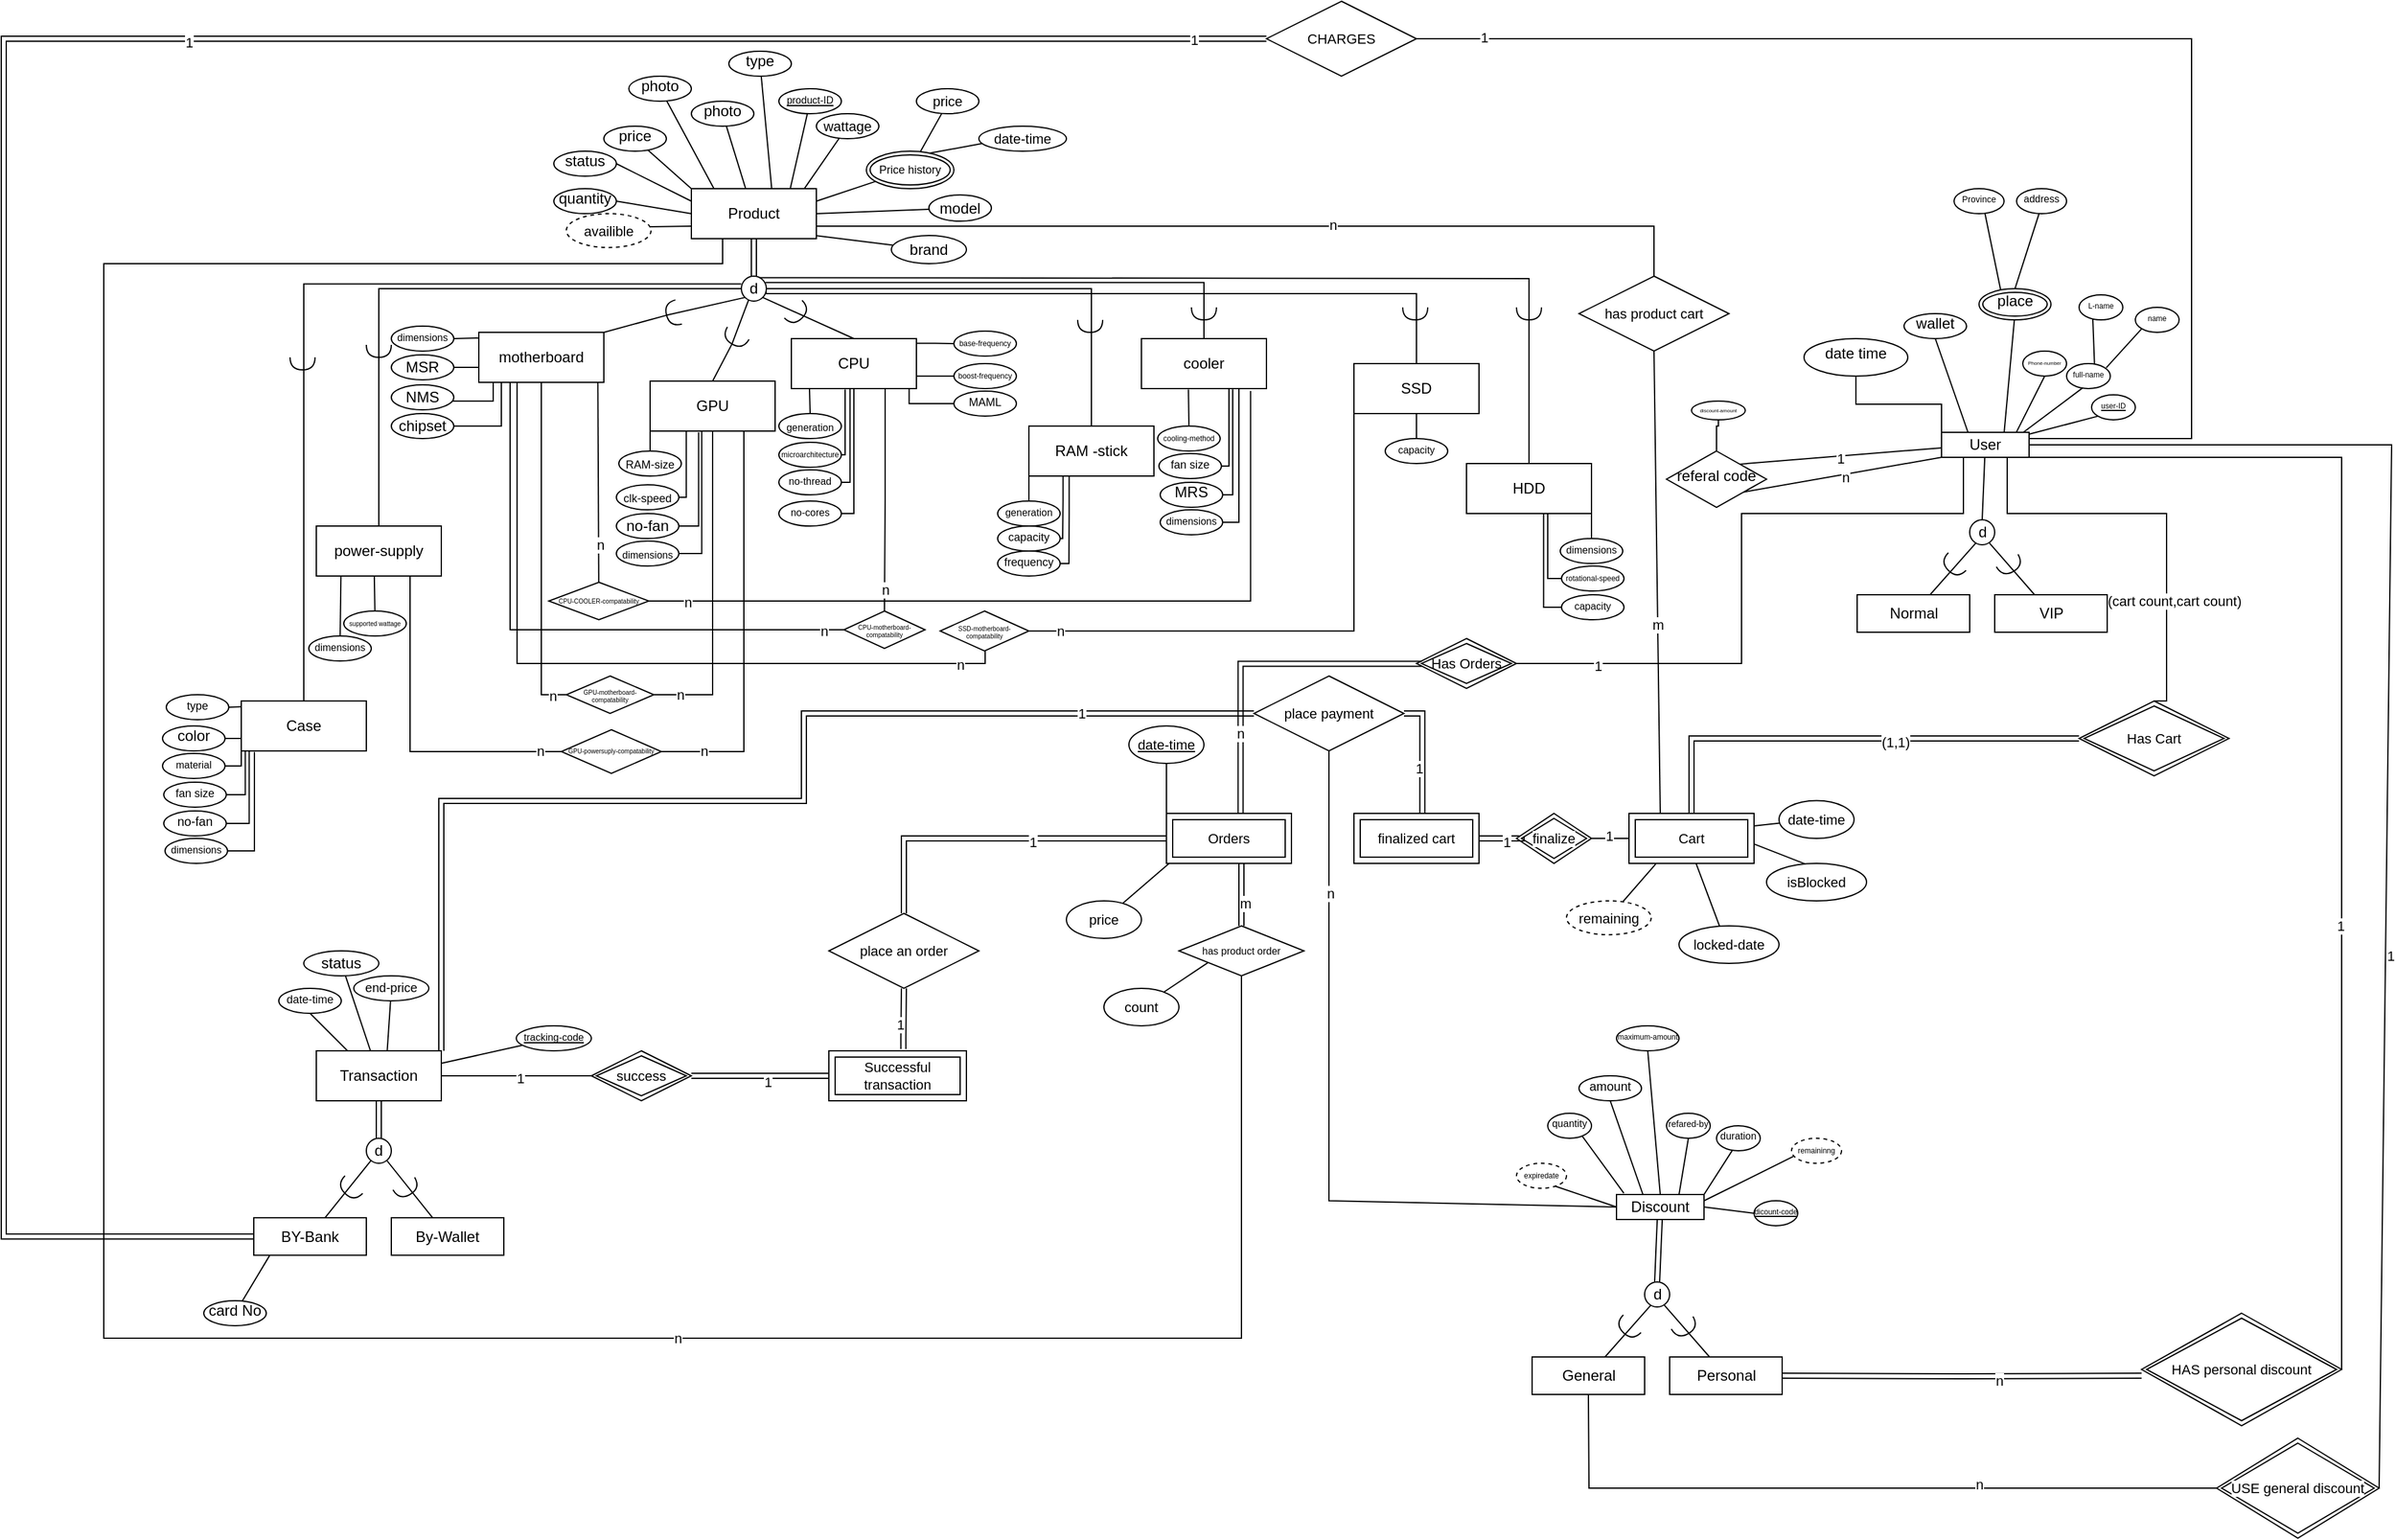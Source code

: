 <mxfile version="24.9.3">
  <diagram id="R2lEEEUBdFMjLlhIrx00" name="Page-1">
    <mxGraphModel dx="2634" dy="1672" grid="1" gridSize="10" guides="0" tooltips="1" connect="1" arrows="1" fold="1" page="0" pageScale="1" pageWidth="850" pageHeight="1100" math="0" shadow="0" extFonts="Permanent Marker^https://fonts.googleapis.com/css?family=Permanent+Marker">
      <root>
        <mxCell id="0" />
        <mxCell id="1" parent="0" />
        <mxCell id="EZ4wKox0lvYlgoozN4nP-5" value="" style="shape=requiredInterface;html=1;verticalLabelPosition=bottom;sketch=0;rotation=90;" parent="1" vertex="1">
          <mxGeometry x="505" y="150" width="10" height="20" as="geometry" />
        </mxCell>
        <mxCell id="QGMHHab5A-sNkPW5Ptrl-87" value="" style="shape=requiredInterface;html=1;verticalLabelPosition=bottom;sketch=0;rotation=-195;" parent="1" vertex="1">
          <mxGeometry x="740" y="120" width="10" height="20" as="geometry" />
        </mxCell>
        <mxCell id="5q_iSPufAX0hI2RB1bjy-26" style="edgeStyle=orthogonalEdgeStyle;shape=connector;rounded=0;orthogonalLoop=1;jettySize=auto;html=1;exitX=0.75;exitY=1;exitDx=0;exitDy=0;entryX=0.5;entryY=0;entryDx=0;entryDy=0;strokeColor=default;align=center;verticalAlign=middle;fontFamily=Helvetica;fontSize=11;fontColor=default;labelBackgroundColor=default;endArrow=none;endFill=0;" parent="1" source="gZT2VXeHZiiMrNFiyqml-2" target="5q_iSPufAX0hI2RB1bjy-19" edge="1">
          <mxGeometry relative="1" as="geometry">
            <Array as="points">
              <mxPoint x="1812" y="290" />
              <mxPoint x="1940" y="290" />
            </Array>
          </mxGeometry>
        </mxCell>
        <mxCell id="mmk_Q4JaEzd9Lfo9UA8r-44" value="(cart count,cart count)" style="edgeLabel;html=1;align=center;verticalAlign=middle;resizable=0;points=[];" parent="5q_iSPufAX0hI2RB1bjy-26" vertex="1" connectable="0">
          <mxGeometry x="0.453" y="6" relative="1" as="geometry">
            <mxPoint y="1" as="offset" />
          </mxGeometry>
        </mxCell>
        <mxCell id="gZT2VXeHZiiMrNFiyqml-2" value="User" style="rounded=0;whiteSpace=wrap;html=1;" parent="1" vertex="1">
          <mxGeometry x="1760" y="225" width="70" height="20" as="geometry" />
        </mxCell>
        <mxCell id="gZT2VXeHZiiMrNFiyqml-4" style="rounded=0;orthogonalLoop=1;jettySize=auto;html=1;entryX=0.5;entryY=0;entryDx=0;entryDy=0;endArrow=none;endFill=0;" parent="1" source="gZT2VXeHZiiMrNFiyqml-2" target="QGMHHab5A-sNkPW5Ptrl-4" edge="1">
          <mxGeometry relative="1" as="geometry">
            <mxPoint x="1792.84" y="293" as="targetPoint" />
          </mxGeometry>
        </mxCell>
        <mxCell id="gZT2VXeHZiiMrNFiyqml-6" value="Normal" style="rounded=0;whiteSpace=wrap;html=1;" parent="1" vertex="1">
          <mxGeometry x="1692.5" y="355" width="90" height="30" as="geometry" />
        </mxCell>
        <mxCell id="gZT2VXeHZiiMrNFiyqml-8" style="rounded=0;orthogonalLoop=1;jettySize=auto;html=1;entryX=0.249;entryY=0.93;entryDx=0;entryDy=0;entryPerimeter=0;endArrow=none;endFill=0;" parent="1" source="gZT2VXeHZiiMrNFiyqml-6" target="QGMHHab5A-sNkPW5Ptrl-4" edge="1">
          <mxGeometry relative="1" as="geometry">
            <mxPoint x="1787.5" y="315" as="targetPoint" />
          </mxGeometry>
        </mxCell>
        <mxCell id="gZT2VXeHZiiMrNFiyqml-10" value="VIP" style="rounded=0;whiteSpace=wrap;html=1;" parent="1" vertex="1">
          <mxGeometry x="1802.5" y="355" width="90" height="30" as="geometry" />
        </mxCell>
        <mxCell id="gZT2VXeHZiiMrNFiyqml-11" style="rounded=0;orthogonalLoop=1;jettySize=auto;html=1;entryX=0.777;entryY=0.914;entryDx=0;entryDy=0;entryPerimeter=0;endArrow=none;endFill=0;" parent="1" source="gZT2VXeHZiiMrNFiyqml-10" target="QGMHHab5A-sNkPW5Ptrl-4" edge="1">
          <mxGeometry relative="1" as="geometry">
            <mxPoint x="1798.84" y="315" as="targetPoint" />
          </mxGeometry>
        </mxCell>
        <mxCell id="gZT2VXeHZiiMrNFiyqml-14" value="&lt;u&gt;user-ID&lt;/u&gt;" style="ellipse;verticalAlign=middle;fontStyle=0;fontSize=6;spacingTop=-3;spacingLeft=0;spacingRight=0;spacingBottom=0;spacing=-21;labelBorderColor=none;labelBackgroundColor=none;textShadow=0;whiteSpace=wrap;html=1;fontColor=#050505;" parent="1" vertex="1">
          <mxGeometry x="1880" y="195" width="35" height="20" as="geometry" />
        </mxCell>
        <mxCell id="gZT2VXeHZiiMrNFiyqml-15" style="rounded=0;orthogonalLoop=1;jettySize=auto;html=1;entryX=0.999;entryY=0.076;entryDx=0;entryDy=0;endArrow=none;endFill=0;exitX=0;exitY=1;exitDx=0;exitDy=0;entryPerimeter=0;" parent="1" source="gZT2VXeHZiiMrNFiyqml-14" target="gZT2VXeHZiiMrNFiyqml-2" edge="1">
          <mxGeometry relative="1" as="geometry">
            <mxPoint x="1879.265" y="205.81" as="sourcePoint" />
            <mxPoint x="1840" y="204.15" as="targetPoint" />
          </mxGeometry>
        </mxCell>
        <mxCell id="gZT2VXeHZiiMrNFiyqml-16" value="&lt;font style=&quot;font-size: 6px;&quot;&gt;full-&lt;font&gt;name&lt;/font&gt;&lt;/font&gt;" style="ellipse;whiteSpace=wrap;html=1;shadow=0;gradientColor=none;fillColor=default;spacingTop=-6;" parent="1" vertex="1">
          <mxGeometry x="1859.99" y="170" width="35" height="20" as="geometry" />
        </mxCell>
        <mxCell id="gZT2VXeHZiiMrNFiyqml-17" style="rounded=0;orthogonalLoop=1;jettySize=auto;html=1;entryX=0.937;entryY=-0.006;entryDx=0;entryDy=0;endArrow=none;endFill=0;exitX=0.363;exitY=0.979;exitDx=0;exitDy=0;entryPerimeter=0;exitPerimeter=0;" parent="1" source="gZT2VXeHZiiMrNFiyqml-16" target="gZT2VXeHZiiMrNFiyqml-2" edge="1">
          <mxGeometry relative="1" as="geometry">
            <mxPoint x="1859.255" y="180.81" as="sourcePoint" />
            <mxPoint x="1842.5" y="225" as="targetPoint" />
          </mxGeometry>
        </mxCell>
        <mxCell id="gZT2VXeHZiiMrNFiyqml-20" value="&lt;font style=&quot;font-size: 6px;&quot;&gt;L-name&lt;/font&gt;" style="ellipse;whiteSpace=wrap;html=1;shadow=0;gradientColor=none;fillColor=default;spacingTop=-6;" parent="1" vertex="1">
          <mxGeometry x="1870" y="115" width="35" height="20" as="geometry" />
        </mxCell>
        <mxCell id="gZT2VXeHZiiMrNFiyqml-21" style="rounded=0;orthogonalLoop=1;jettySize=auto;html=1;endArrow=none;endFill=0;exitX=0.314;exitY=0.967;exitDx=0;exitDy=0;exitPerimeter=0;entryX=0.638;entryY=0;entryDx=0;entryDy=0;entryPerimeter=0;" parent="1" source="gZT2VXeHZiiMrNFiyqml-20" target="gZT2VXeHZiiMrNFiyqml-16" edge="1">
          <mxGeometry relative="1" as="geometry">
            <mxPoint x="1844.265" y="145.81" as="sourcePoint" />
            <mxPoint x="1860" y="145" as="targetPoint" />
          </mxGeometry>
        </mxCell>
        <mxCell id="gZT2VXeHZiiMrNFiyqml-22" value="&lt;font style=&quot;font-size: 6px;&quot;&gt;name&lt;/font&gt;" style="ellipse;whiteSpace=wrap;html=1;shadow=0;gradientColor=none;fillColor=default;spacingTop=-6;" parent="1" vertex="1">
          <mxGeometry x="1915" y="125" width="35" height="20" as="geometry" />
        </mxCell>
        <mxCell id="gZT2VXeHZiiMrNFiyqml-23" style="rounded=0;orthogonalLoop=1;jettySize=auto;html=1;entryX=0.907;entryY=0.167;entryDx=0;entryDy=0;endArrow=none;endFill=0;exitX=0;exitY=1;exitDx=0;exitDy=0;entryPerimeter=0;" parent="1" source="gZT2VXeHZiiMrNFiyqml-22" target="gZT2VXeHZiiMrNFiyqml-16" edge="1">
          <mxGeometry relative="1" as="geometry">
            <mxPoint x="1909.765" y="115.81" as="sourcePoint" />
            <mxPoint x="1893" y="160" as="targetPoint" />
          </mxGeometry>
        </mxCell>
        <mxCell id="gZT2VXeHZiiMrNFiyqml-24" value="&lt;font style=&quot;font-size: 4px;&quot;&gt;Phone-number&lt;/font&gt;" style="ellipse;whiteSpace=wrap;html=1;shadow=0;gradientColor=none;fillColor=default;spacingTop=-6;" parent="1" vertex="1">
          <mxGeometry x="1824.99" y="160" width="35" height="20" as="geometry" />
        </mxCell>
        <mxCell id="gZT2VXeHZiiMrNFiyqml-25" style="rounded=0;orthogonalLoop=1;jettySize=auto;html=1;entryX=0.856;entryY=-0.009;entryDx=0;entryDy=0;endArrow=none;endFill=0;exitX=0.5;exitY=1;exitDx=0;exitDy=0;entryPerimeter=0;" parent="1" source="gZT2VXeHZiiMrNFiyqml-24" target="gZT2VXeHZiiMrNFiyqml-2" edge="1">
          <mxGeometry relative="1" as="geometry">
            <mxPoint x="1824.255" y="170.81" as="sourcePoint" />
            <mxPoint x="1807.5" y="215" as="targetPoint" />
          </mxGeometry>
        </mxCell>
        <mxCell id="gZT2VXeHZiiMrNFiyqml-27" style="rounded=0;orthogonalLoop=1;jettySize=auto;html=1;entryX=0.716;entryY=-0.02;entryDx=0;entryDy=0;endArrow=none;endFill=0;exitX=0.491;exitY=1.003;exitDx=0;exitDy=0;entryPerimeter=0;exitPerimeter=0;" parent="1" source="QGMHHab5A-sNkPW5Ptrl-1" target="gZT2VXeHZiiMrNFiyqml-2" edge="1">
          <mxGeometry relative="1" as="geometry">
            <mxPoint x="1809.622" y="124.73" as="sourcePoint" />
            <mxPoint x="1772.5" y="152.5" as="targetPoint" />
          </mxGeometry>
        </mxCell>
        <mxCell id="gZT2VXeHZiiMrNFiyqml-32" style="rounded=0;orthogonalLoop=1;jettySize=auto;html=1;entryX=-0.007;entryY=0.622;entryDx=0;entryDy=0;endArrow=none;endFill=0;exitX=0.734;exitY=0.233;exitDx=0;exitDy=0;entryPerimeter=0;exitPerimeter=0;" parent="1" source="QGMHHab5A-sNkPW5Ptrl-3" target="gZT2VXeHZiiMrNFiyqml-2" edge="1">
          <mxGeometry relative="1" as="geometry">
            <mxPoint x="1602.5" y="245" as="sourcePoint" />
            <mxPoint x="1764" y="204" as="targetPoint" />
          </mxGeometry>
        </mxCell>
        <mxCell id="gZT2VXeHZiiMrNFiyqml-35" value="1" style="edgeLabel;html=1;align=center;verticalAlign=middle;resizable=0;points=[];" parent="gZT2VXeHZiiMrNFiyqml-32" vertex="1" connectable="0">
          <mxGeometry x="-0.002" y="-2" relative="1" as="geometry">
            <mxPoint as="offset" />
          </mxGeometry>
        </mxCell>
        <mxCell id="gZT2VXeHZiiMrNFiyqml-33" style="rounded=0;orthogonalLoop=1;jettySize=auto;html=1;endArrow=none;endFill=0;exitX=0.76;exitY=0.733;exitDx=0;exitDy=0;entryX=0;entryY=1;entryDx=0;entryDy=0;exitPerimeter=0;" parent="1" source="QGMHHab5A-sNkPW5Ptrl-3" target="gZT2VXeHZiiMrNFiyqml-2" edge="1">
          <mxGeometry relative="1" as="geometry">
            <mxPoint x="1602.5" y="285" as="sourcePoint" />
            <mxPoint x="1760" y="255" as="targetPoint" />
          </mxGeometry>
        </mxCell>
        <mxCell id="gZT2VXeHZiiMrNFiyqml-36" value="n" style="edgeLabel;html=1;align=center;verticalAlign=middle;resizable=0;points=[];" parent="gZT2VXeHZiiMrNFiyqml-33" vertex="1" connectable="0">
          <mxGeometry x="0.027" y="-2" relative="1" as="geometry">
            <mxPoint as="offset" />
          </mxGeometry>
        </mxCell>
        <mxCell id="QGMHHab5A-sNkPW5Ptrl-1" value="place" style="ellipse;shape=doubleEllipse;margin=3;whiteSpace=wrap;html=1;align=center;spacingTop=-6;" parent="1" vertex="1">
          <mxGeometry x="1790" y="110" width="57.5" height="25" as="geometry" />
        </mxCell>
        <mxCell id="5q_iSPufAX0hI2RB1bjy-4" value="" style="edgeStyle=orthogonalEdgeStyle;rounded=0;orthogonalLoop=1;jettySize=auto;html=1;endArrow=none;endFill=0;" parent="1" source="QGMHHab5A-sNkPW5Ptrl-3" target="5q_iSPufAX0hI2RB1bjy-3" edge="1">
          <mxGeometry relative="1" as="geometry" />
        </mxCell>
        <mxCell id="QGMHHab5A-sNkPW5Ptrl-3" value="referal code" style="shape=rhombus;perimeter=rhombusPerimeter;whiteSpace=wrap;html=1;align=center;spacingTop=-6;" parent="1" vertex="1">
          <mxGeometry x="1540" y="240" width="80" height="45" as="geometry" />
        </mxCell>
        <mxCell id="QGMHHab5A-sNkPW5Ptrl-4" value="d" style="ellipse;whiteSpace=wrap;html=1;align=center;fontStyle=0;" parent="1" vertex="1">
          <mxGeometry x="1782.5" y="295" width="20" height="20" as="geometry" />
        </mxCell>
        <mxCell id="EZ4wKox0lvYlgoozN4nP-108" style="rounded=0;orthogonalLoop=1;jettySize=auto;html=1;exitX=0;exitY=0.75;exitDx=0;exitDy=0;entryX=0.979;entryY=0.386;entryDx=0;entryDy=0;endArrow=none;endFill=0;entryPerimeter=0;" parent="1" source="QGMHHab5A-sNkPW5Ptrl-5" target="mmk_Q4JaEzd9Lfo9UA8r-25" edge="1">
          <mxGeometry relative="1" as="geometry">
            <mxPoint x="730" y="69" as="targetPoint" />
          </mxGeometry>
        </mxCell>
        <mxCell id="5q_iSPufAX0hI2RB1bjy-27" style="edgeStyle=orthogonalEdgeStyle;shape=connector;rounded=0;orthogonalLoop=1;jettySize=auto;html=1;exitX=1;exitY=0.5;exitDx=0;exitDy=0;strokeColor=default;align=center;verticalAlign=middle;fontFamily=Helvetica;fontSize=11;fontColor=default;labelBackgroundColor=default;endArrow=none;endFill=0;entryX=0.5;entryY=0;entryDx=0;entryDy=0;" parent="1" source="QGMHHab5A-sNkPW5Ptrl-5" edge="1">
          <mxGeometry relative="1" as="geometry">
            <mxPoint x="1530" y="100" as="targetPoint" />
            <Array as="points">
              <mxPoint x="860" y="60" />
              <mxPoint x="1530" y="60" />
            </Array>
          </mxGeometry>
        </mxCell>
        <mxCell id="mmk_Q4JaEzd9Lfo9UA8r-41" value="n" style="edgeLabel;html=1;align=center;verticalAlign=middle;resizable=0;points=[];" parent="5q_iSPufAX0hI2RB1bjy-27" vertex="1" connectable="0">
          <mxGeometry x="0.175" y="1" relative="1" as="geometry">
            <mxPoint as="offset" />
          </mxGeometry>
        </mxCell>
        <mxCell id="QGMHHab5A-sNkPW5Ptrl-5" value="Product" style="whiteSpace=wrap;html=1;align=center;" parent="1" vertex="1">
          <mxGeometry x="760" y="30" width="100" height="40" as="geometry" />
        </mxCell>
        <mxCell id="QGMHHab5A-sNkPW5Ptrl-6" value="" style="endArrow=none;html=1;rounded=0;exitX=1.001;exitY=0.941;exitDx=0;exitDy=0;exitPerimeter=0;" parent="1" source="QGMHHab5A-sNkPW5Ptrl-5" target="QGMHHab5A-sNkPW5Ptrl-7" edge="1">
          <mxGeometry relative="1" as="geometry">
            <mxPoint x="860" y="50" as="sourcePoint" />
            <mxPoint x="920" y="80" as="targetPoint" />
          </mxGeometry>
        </mxCell>
        <mxCell id="QGMHHab5A-sNkPW5Ptrl-7" value="brand" style="ellipse;whiteSpace=wrap;html=1;align=center;" parent="1" vertex="1">
          <mxGeometry x="920" y="67.5" width="60" height="22.5" as="geometry" />
        </mxCell>
        <mxCell id="QGMHHab5A-sNkPW5Ptrl-9" value="" style="endArrow=none;html=1;rounded=0;exitX=1;exitY=0.5;exitDx=0;exitDy=0;" parent="1" source="QGMHHab5A-sNkPW5Ptrl-5" target="QGMHHab5A-sNkPW5Ptrl-10" edge="1">
          <mxGeometry relative="1" as="geometry">
            <mxPoint x="870" y="60" as="sourcePoint" />
            <mxPoint x="940" y="40" as="targetPoint" />
          </mxGeometry>
        </mxCell>
        <mxCell id="QGMHHab5A-sNkPW5Ptrl-10" value="model" style="ellipse;whiteSpace=wrap;html=1;align=center;" parent="1" vertex="1">
          <mxGeometry x="950" y="35" width="50" height="21" as="geometry" />
        </mxCell>
        <mxCell id="QGMHHab5A-sNkPW5Ptrl-13" value="d" style="ellipse;whiteSpace=wrap;html=1;align=center;" parent="1" vertex="1">
          <mxGeometry x="800" y="100" width="20" height="20" as="geometry" />
        </mxCell>
        <mxCell id="QGMHHab5A-sNkPW5Ptrl-14" value="" style="shape=link;html=1;rounded=0;exitX=0.5;exitY=1;exitDx=0;exitDy=0;entryX=0.5;entryY=0;entryDx=0;entryDy=0;" parent="1" source="QGMHHab5A-sNkPW5Ptrl-5" target="QGMHHab5A-sNkPW5Ptrl-13" edge="1">
          <mxGeometry relative="1" as="geometry">
            <mxPoint x="820" y="80" as="sourcePoint" />
            <mxPoint x="980" y="160" as="targetPoint" />
          </mxGeometry>
        </mxCell>
        <mxCell id="QGMHHab5A-sNkPW5Ptrl-15" value="" style="resizable=0;html=1;whiteSpace=wrap;align=left;verticalAlign=bottom;" parent="QGMHHab5A-sNkPW5Ptrl-14" connectable="0" vertex="1">
          <mxGeometry x="-1" relative="1" as="geometry" />
        </mxCell>
        <mxCell id="QGMHHab5A-sNkPW5Ptrl-16" value="" style="resizable=0;html=1;whiteSpace=wrap;align=right;verticalAlign=bottom;" parent="QGMHHab5A-sNkPW5Ptrl-14" connectable="0" vertex="1">
          <mxGeometry x="1" relative="1" as="geometry" />
        </mxCell>
        <mxCell id="QGMHHab5A-sNkPW5Ptrl-18" value="" style="endArrow=none;html=1;rounded=0;entryX=0;entryY=1;entryDx=0;entryDy=0;exitX=1;exitY=0.5;exitDx=0;exitDy=0;exitPerimeter=0;" parent="1" source="QGMHHab5A-sNkPW5Ptrl-87" target="QGMHHab5A-sNkPW5Ptrl-13" edge="1">
          <mxGeometry relative="1" as="geometry">
            <mxPoint x="690" y="145" as="sourcePoint" />
            <mxPoint x="787" y="166" as="targetPoint" />
          </mxGeometry>
        </mxCell>
        <mxCell id="HbQeDYeSr_mdQxPBjASG-12" style="edgeStyle=none;shape=connector;rounded=0;orthogonalLoop=1;jettySize=auto;html=1;strokeColor=default;align=center;verticalAlign=middle;fontFamily=Helvetica;fontSize=11;fontColor=default;labelBackgroundColor=default;endArrow=none;endFill=0;exitX=0.952;exitY=1.011;exitDx=0;exitDy=0;exitPerimeter=0;" parent="1" source="QGMHHab5A-sNkPW5Ptrl-21" target="HbQeDYeSr_mdQxPBjASG-14" edge="1">
          <mxGeometry relative="1" as="geometry">
            <mxPoint x="640" y="360" as="targetPoint" />
          </mxGeometry>
        </mxCell>
        <mxCell id="HbQeDYeSr_mdQxPBjASG-15" value="n" style="edgeLabel;html=1;align=center;verticalAlign=middle;resizable=0;points=[];fontFamily=Helvetica;fontSize=11;fontColor=default;labelBackgroundColor=default;" parent="HbQeDYeSr_mdQxPBjASG-12" vertex="1" connectable="0">
          <mxGeometry x="0.617" y="1" relative="1" as="geometry">
            <mxPoint as="offset" />
          </mxGeometry>
        </mxCell>
        <mxCell id="HbQeDYeSr_mdQxPBjASG-18" style="edgeStyle=orthogonalEdgeStyle;shape=connector;rounded=0;orthogonalLoop=1;jettySize=auto;html=1;exitX=0.25;exitY=1;exitDx=0;exitDy=0;strokeColor=default;align=center;verticalAlign=middle;fontFamily=Helvetica;fontSize=11;fontColor=default;labelBackgroundColor=default;endArrow=none;endFill=0;entryX=0;entryY=0.5;entryDx=0;entryDy=0;" parent="1" target="HbQeDYeSr_mdQxPBjASG-21" edge="1">
          <mxGeometry relative="1" as="geometry">
            <mxPoint x="880" y="396.0" as="targetPoint" />
            <mxPoint x="615" y="181.0" as="sourcePoint" />
            <Array as="points">
              <mxPoint x="615" y="383" />
            </Array>
          </mxGeometry>
        </mxCell>
        <mxCell id="HbQeDYeSr_mdQxPBjASG-31" value="n" style="edgeLabel;html=1;align=center;verticalAlign=middle;resizable=0;points=[];fontFamily=Helvetica;fontSize=11;fontColor=default;labelBackgroundColor=default;" parent="HbQeDYeSr_mdQxPBjASG-18" vertex="1" connectable="0">
          <mxGeometry x="0.932" y="-1" relative="1" as="geometry">
            <mxPoint as="offset" />
          </mxGeometry>
        </mxCell>
        <mxCell id="HbQeDYeSr_mdQxPBjASG-25" style="edgeStyle=orthogonalEdgeStyle;shape=connector;rounded=0;orthogonalLoop=1;jettySize=auto;html=1;exitX=0.5;exitY=1;exitDx=0;exitDy=0;strokeColor=default;align=center;verticalAlign=middle;fontFamily=Helvetica;fontSize=11;fontColor=default;labelBackgroundColor=default;endArrow=none;endFill=0;entryX=0;entryY=0.5;entryDx=0;entryDy=0;" parent="1" source="QGMHHab5A-sNkPW5Ptrl-21" target="HbQeDYeSr_mdQxPBjASG-27" edge="1">
          <mxGeometry relative="1" as="geometry">
            <mxPoint x="640" y="440" as="targetPoint" />
          </mxGeometry>
        </mxCell>
        <mxCell id="HbQeDYeSr_mdQxPBjASG-37" value="n" style="edgeLabel;html=1;align=center;verticalAlign=middle;resizable=0;points=[];fontFamily=Helvetica;fontSize=11;fontColor=default;labelBackgroundColor=default;" parent="HbQeDYeSr_mdQxPBjASG-25" vertex="1" connectable="0">
          <mxGeometry x="0.915" y="-1" relative="1" as="geometry">
            <mxPoint as="offset" />
          </mxGeometry>
        </mxCell>
        <mxCell id="QGMHHab5A-sNkPW5Ptrl-21" value="motherboard" style="whiteSpace=wrap;html=1;align=center;" parent="1" vertex="1">
          <mxGeometry x="590" y="145" width="100" height="40" as="geometry" />
        </mxCell>
        <mxCell id="QGMHHab5A-sNkPW5Ptrl-22" value="" style="endArrow=none;html=1;rounded=0;exitX=0.18;exitY=0.996;exitDx=0;exitDy=0;exitPerimeter=0;edgeStyle=orthogonalEdgeStyle;" parent="1" source="QGMHHab5A-sNkPW5Ptrl-21" target="QGMHHab5A-sNkPW5Ptrl-23" edge="1">
          <mxGeometry relative="1" as="geometry">
            <mxPoint x="670" y="140" as="sourcePoint" />
            <mxPoint x="690" y="110" as="targetPoint" />
            <Array as="points">
              <mxPoint x="608" y="220" />
            </Array>
          </mxGeometry>
        </mxCell>
        <mxCell id="QGMHHab5A-sNkPW5Ptrl-23" value="chipset" style="ellipse;whiteSpace=wrap;html=1;align=center;" parent="1" vertex="1">
          <mxGeometry x="520" y="210" width="50" height="20" as="geometry" />
        </mxCell>
        <mxCell id="QGMHHab5A-sNkPW5Ptrl-24" value="" style="endArrow=none;html=1;rounded=0;exitX=0.115;exitY=0.998;exitDx=0;exitDy=0;exitPerimeter=0;edgeStyle=orthogonalEdgeStyle;" parent="1" source="QGMHHab5A-sNkPW5Ptrl-21" target="QGMHHab5A-sNkPW5Ptrl-25" edge="1">
          <mxGeometry relative="1" as="geometry">
            <mxPoint x="600" y="190" as="sourcePoint" />
            <mxPoint x="650" y="102.5" as="targetPoint" />
            <Array as="points">
              <mxPoint x="602" y="200" />
            </Array>
          </mxGeometry>
        </mxCell>
        <mxCell id="QGMHHab5A-sNkPW5Ptrl-25" value="NMS" style="ellipse;whiteSpace=wrap;html=1;align=center;" parent="1" vertex="1">
          <mxGeometry x="520" y="187" width="50" height="20" as="geometry" />
        </mxCell>
        <mxCell id="QGMHHab5A-sNkPW5Ptrl-27" value="" style="endArrow=none;html=1;rounded=0;exitX=-0.002;exitY=0.701;exitDx=0;exitDy=0;exitPerimeter=0;" parent="1" source="QGMHHab5A-sNkPW5Ptrl-21" target="QGMHHab5A-sNkPW5Ptrl-28" edge="1">
          <mxGeometry relative="1" as="geometry">
            <mxPoint x="672" y="155" as="sourcePoint" />
            <mxPoint x="660" y="112.5" as="targetPoint" />
          </mxGeometry>
        </mxCell>
        <mxCell id="QGMHHab5A-sNkPW5Ptrl-28" value="MSR" style="ellipse;whiteSpace=wrap;html=1;align=center;" parent="1" vertex="1">
          <mxGeometry x="520" y="163" width="50" height="20" as="geometry" />
        </mxCell>
        <mxCell id="QGMHHab5A-sNkPW5Ptrl-29" value="" style="endArrow=none;html=1;rounded=0;exitX=0.904;exitY=-0.002;exitDx=0;exitDy=0;exitPerimeter=0;" parent="1" source="QGMHHab5A-sNkPW5Ptrl-5" target="QGMHHab5A-sNkPW5Ptrl-30" edge="1">
          <mxGeometry relative="1" as="geometry">
            <mxPoint x="682" y="165" as="sourcePoint" />
            <mxPoint x="670" y="122.5" as="targetPoint" />
          </mxGeometry>
        </mxCell>
        <mxCell id="QGMHHab5A-sNkPW5Ptrl-30" value="&lt;font style=&quot;font-size: 11px;&quot;&gt;wattage&lt;/font&gt;" style="ellipse;whiteSpace=wrap;html=1;align=center;" parent="1" vertex="1">
          <mxGeometry x="860" y="-30" width="50" height="20" as="geometry" />
        </mxCell>
        <mxCell id="QGMHHab5A-sNkPW5Ptrl-36" value="" style="endArrow=none;html=1;rounded=0;exitX=0.004;exitY=0.113;exitDx=0;exitDy=0;exitPerimeter=0;" parent="1" source="QGMHHab5A-sNkPW5Ptrl-21" target="QGMHHab5A-sNkPW5Ptrl-37" edge="1">
          <mxGeometry relative="1" as="geometry">
            <mxPoint x="619.9" y="179.72" as="sourcePoint" />
            <mxPoint x="510" y="107.5" as="targetPoint" />
          </mxGeometry>
        </mxCell>
        <mxCell id="QGMHHab5A-sNkPW5Ptrl-37" value="&lt;font style=&quot;font-size: 8px;&quot;&gt;dimensions&lt;/font&gt;" style="ellipse;whiteSpace=wrap;html=1;align=center;spacingTop=-4;" parent="1" vertex="1">
          <mxGeometry x="520" y="140" width="50" height="20" as="geometry" />
        </mxCell>
        <mxCell id="QGMHHab5A-sNkPW5Ptrl-38" value="" style="endArrow=none;html=1;rounded=0;entryX=0.287;entryY=0.957;entryDx=0;entryDy=0;exitX=1;exitY=0.5;exitDx=0;exitDy=0;entryPerimeter=0;exitPerimeter=0;" parent="1" source="EZ4wKox0lvYlgoozN4nP-1" target="QGMHHab5A-sNkPW5Ptrl-13" edge="1">
          <mxGeometry relative="1" as="geometry">
            <mxPoint x="827" y="184" as="sourcePoint" />
            <mxPoint x="940" y="156" as="targetPoint" />
          </mxGeometry>
        </mxCell>
        <mxCell id="HbQeDYeSr_mdQxPBjASG-26" style="edgeStyle=orthogonalEdgeStyle;shape=connector;rounded=0;orthogonalLoop=1;jettySize=auto;html=1;exitX=0.5;exitY=1;exitDx=0;exitDy=0;strokeColor=default;align=center;verticalAlign=middle;fontFamily=Helvetica;fontSize=11;fontColor=default;labelBackgroundColor=default;endArrow=none;endFill=0;entryX=1;entryY=0.5;entryDx=0;entryDy=0;" parent="1" source="QGMHHab5A-sNkPW5Ptrl-39" target="HbQeDYeSr_mdQxPBjASG-27" edge="1">
          <mxGeometry relative="1" as="geometry">
            <mxPoint x="777" y="440" as="targetPoint" />
          </mxGeometry>
        </mxCell>
        <mxCell id="HbQeDYeSr_mdQxPBjASG-36" value="n" style="edgeLabel;html=1;align=center;verticalAlign=middle;resizable=0;points=[];fontFamily=Helvetica;fontSize=11;fontColor=default;labelBackgroundColor=default;" parent="HbQeDYeSr_mdQxPBjASG-26" vertex="1" connectable="0">
          <mxGeometry x="0.838" relative="1" as="geometry">
            <mxPoint as="offset" />
          </mxGeometry>
        </mxCell>
        <mxCell id="HbQeDYeSr_mdQxPBjASG-28" style="edgeStyle=orthogonalEdgeStyle;shape=connector;rounded=0;orthogonalLoop=1;jettySize=auto;html=1;exitX=0.75;exitY=1;exitDx=0;exitDy=0;strokeColor=default;align=center;verticalAlign=middle;fontFamily=Helvetica;fontSize=11;fontColor=default;labelBackgroundColor=default;endArrow=none;endFill=0;entryX=1;entryY=0.5;entryDx=0;entryDy=0;" parent="1" source="QGMHHab5A-sNkPW5Ptrl-39" target="HbQeDYeSr_mdQxPBjASG-30" edge="1">
          <mxGeometry relative="1" as="geometry">
            <mxPoint x="802.364" y="480" as="targetPoint" />
          </mxGeometry>
        </mxCell>
        <mxCell id="HbQeDYeSr_mdQxPBjASG-39" value="n" style="edgeLabel;html=1;align=center;verticalAlign=middle;resizable=0;points=[];fontFamily=Helvetica;fontSize=11;fontColor=default;labelBackgroundColor=default;" parent="HbQeDYeSr_mdQxPBjASG-28" vertex="1" connectable="0">
          <mxGeometry x="0.793" y="-1" relative="1" as="geometry">
            <mxPoint as="offset" />
          </mxGeometry>
        </mxCell>
        <mxCell id="QGMHHab5A-sNkPW5Ptrl-39" value="GPU" style="whiteSpace=wrap;html=1;align=center;" parent="1" vertex="1">
          <mxGeometry x="727" y="184" width="100" height="40" as="geometry" />
        </mxCell>
        <mxCell id="QGMHHab5A-sNkPW5Ptrl-40" value="" style="endArrow=none;html=1;rounded=0;exitX=0;exitY=1;exitDx=0;exitDy=0;entryX=0.5;entryY=0;entryDx=0;entryDy=0;" parent="1" source="QGMHHab5A-sNkPW5Ptrl-39" target="QGMHHab5A-sNkPW5Ptrl-41" edge="1">
          <mxGeometry relative="1" as="geometry">
            <mxPoint x="750" y="230" as="sourcePoint" />
            <mxPoint x="730" y="265" as="targetPoint" />
          </mxGeometry>
        </mxCell>
        <mxCell id="QGMHHab5A-sNkPW5Ptrl-41" value="&lt;font style=&quot;font-size: 9px;&quot;&gt;RAM-size&lt;br&gt;&lt;/font&gt;" style="ellipse;whiteSpace=wrap;html=1;align=center;" parent="1" vertex="1">
          <mxGeometry x="702" y="240" width="50" height="20" as="geometry" />
        </mxCell>
        <mxCell id="QGMHHab5A-sNkPW5Ptrl-44" value="" style="endArrow=none;html=1;rounded=0;exitX=0.289;exitY=1.002;exitDx=0;exitDy=0;entryX=1;entryY=0.5;entryDx=0;entryDy=0;edgeStyle=orthogonalEdgeStyle;exitPerimeter=0;" parent="1" source="QGMHHab5A-sNkPW5Ptrl-39" target="QGMHHab5A-sNkPW5Ptrl-45" edge="1">
          <mxGeometry relative="1" as="geometry">
            <mxPoint x="782" y="250" as="sourcePoint" />
            <mxPoint x="760" y="291" as="targetPoint" />
            <Array as="points">
              <mxPoint x="756" y="277" />
            </Array>
          </mxGeometry>
        </mxCell>
        <mxCell id="QGMHHab5A-sNkPW5Ptrl-45" value="&lt;font style=&quot;font-size: 9px;&quot;&gt;clk-speed&lt;/font&gt;" style="ellipse;whiteSpace=wrap;html=1;align=center;" parent="1" vertex="1">
          <mxGeometry x="700" y="267" width="50" height="20" as="geometry" />
        </mxCell>
        <mxCell id="QGMHHab5A-sNkPW5Ptrl-46" value="" style="endArrow=none;html=1;rounded=0;exitX=0.388;exitY=1.025;exitDx=0;exitDy=0;entryX=1;entryY=0.5;entryDx=0;entryDy=0;exitPerimeter=0;edgeStyle=orthogonalEdgeStyle;" parent="1" source="QGMHHab5A-sNkPW5Ptrl-39" target="QGMHHab5A-sNkPW5Ptrl-47" edge="1">
          <mxGeometry relative="1" as="geometry">
            <mxPoint x="790" y="200" as="sourcePoint" />
            <mxPoint x="790" y="267" as="targetPoint" />
          </mxGeometry>
        </mxCell>
        <mxCell id="QGMHHab5A-sNkPW5Ptrl-47" value="no-fan" style="ellipse;whiteSpace=wrap;html=1;align=center;" parent="1" vertex="1">
          <mxGeometry x="700" y="290" width="50" height="20" as="geometry" />
        </mxCell>
        <mxCell id="QGMHHab5A-sNkPW5Ptrl-48" value="" style="endArrow=none;html=1;rounded=0;exitX=0.413;exitY=1.004;exitDx=0;exitDy=0;entryX=1;entryY=0.5;entryDx=0;entryDy=0;exitPerimeter=0;edgeStyle=orthogonalEdgeStyle;" parent="1" source="QGMHHab5A-sNkPW5Ptrl-39" target="QGMHHab5A-sNkPW5Ptrl-49" edge="1">
          <mxGeometry relative="1" as="geometry">
            <mxPoint x="840" y="210" as="sourcePoint" />
            <mxPoint x="840" y="277" as="targetPoint" />
          </mxGeometry>
        </mxCell>
        <mxCell id="QGMHHab5A-sNkPW5Ptrl-49" value="&lt;font style=&quot;font-size: 8px;&quot;&gt;dimensions&lt;/font&gt;" style="ellipse;whiteSpace=wrap;html=1;align=center;" parent="1" vertex="1">
          <mxGeometry x="700" y="312" width="50" height="20" as="geometry" />
        </mxCell>
        <mxCell id="QGMHHab5A-sNkPW5Ptrl-50" value="" style="endArrow=none;html=1;rounded=0;entryX=1;entryY=1;entryDx=0;entryDy=0;exitX=0.5;exitY=0;exitDx=0;exitDy=0;" parent="1" source="QGMHHab5A-sNkPW5Ptrl-51" target="QGMHHab5A-sNkPW5Ptrl-13" edge="1">
          <mxGeometry relative="1" as="geometry">
            <mxPoint x="940" y="185" as="sourcePoint" />
            <mxPoint x="919" y="120" as="targetPoint" />
          </mxGeometry>
        </mxCell>
        <mxCell id="HbQeDYeSr_mdQxPBjASG-20" style="edgeStyle=orthogonalEdgeStyle;shape=connector;rounded=0;orthogonalLoop=1;jettySize=auto;html=1;exitX=0.75;exitY=1;exitDx=0;exitDy=0;strokeColor=default;align=center;verticalAlign=middle;fontFamily=Helvetica;fontSize=11;fontColor=default;labelBackgroundColor=default;endArrow=none;endFill=0;" parent="1" source="QGMHHab5A-sNkPW5Ptrl-51" target="HbQeDYeSr_mdQxPBjASG-21" edge="1">
          <mxGeometry relative="1" as="geometry">
            <mxPoint x="914.923" y="370" as="targetPoint" />
          </mxGeometry>
        </mxCell>
        <mxCell id="HbQeDYeSr_mdQxPBjASG-32" value="n" style="edgeLabel;html=1;align=center;verticalAlign=middle;resizable=0;points=[];fontFamily=Helvetica;fontSize=11;fontColor=default;labelBackgroundColor=default;" parent="HbQeDYeSr_mdQxPBjASG-20" vertex="1" connectable="0">
          <mxGeometry x="0.801" relative="1" as="geometry">
            <mxPoint as="offset" />
          </mxGeometry>
        </mxCell>
        <mxCell id="QGMHHab5A-sNkPW5Ptrl-51" value="CPU" style="whiteSpace=wrap;html=1;align=center;" parent="1" vertex="1">
          <mxGeometry x="840" y="150" width="100" height="40" as="geometry" />
        </mxCell>
        <mxCell id="QGMHHab5A-sNkPW5Ptrl-52" value="" style="endArrow=none;html=1;rounded=0;exitX=0.145;exitY=1.008;exitDx=0;exitDy=0;entryX=0.5;entryY=0;entryDx=0;entryDy=0;exitPerimeter=0;" parent="1" source="QGMHHab5A-sNkPW5Ptrl-51" target="QGMHHab5A-sNkPW5Ptrl-53" edge="1">
          <mxGeometry relative="1" as="geometry">
            <mxPoint x="762" y="234" as="sourcePoint" />
            <mxPoint x="740" y="275" as="targetPoint" />
          </mxGeometry>
        </mxCell>
        <mxCell id="QGMHHab5A-sNkPW5Ptrl-53" value="&lt;font style=&quot;font-size: 8px;&quot;&gt;generation&lt;/font&gt;" style="ellipse;whiteSpace=wrap;html=1;align=center;" parent="1" vertex="1">
          <mxGeometry x="830" y="210" width="50" height="20" as="geometry" />
        </mxCell>
        <mxCell id="QGMHHab5A-sNkPW5Ptrl-55" value="&lt;font style=&quot;font-size: 6px;&quot;&gt;microarchitecture&lt;/font&gt;" style="ellipse;whiteSpace=wrap;html=1;align=center;spacingTop=-4;" parent="1" vertex="1">
          <mxGeometry x="830" y="233" width="50" height="20" as="geometry" />
        </mxCell>
        <mxCell id="QGMHHab5A-sNkPW5Ptrl-56" value="" style="endArrow=none;html=1;rounded=0;exitX=0.43;exitY=1.02;exitDx=0;exitDy=0;entryX=1;entryY=0.5;entryDx=0;entryDy=0;exitPerimeter=0;edgeStyle=orthogonalEdgeStyle;" parent="1" source="QGMHHab5A-sNkPW5Ptrl-51" target="QGMHHab5A-sNkPW5Ptrl-55" edge="1">
          <mxGeometry relative="1" as="geometry">
            <mxPoint x="860" y="200" as="sourcePoint" />
            <mxPoint x="750" y="285" as="targetPoint" />
            <Array as="points">
              <mxPoint x="883" y="243" />
            </Array>
          </mxGeometry>
        </mxCell>
        <mxCell id="QGMHHab5A-sNkPW5Ptrl-58" value="&lt;font style=&quot;font-size: 8px;&quot;&gt;no-cores&lt;/font&gt;" style="ellipse;whiteSpace=wrap;html=1;align=center;spacingTop=-5;" parent="1" vertex="1">
          <mxGeometry x="830" y="280" width="50" height="20" as="geometry" />
        </mxCell>
        <mxCell id="QGMHHab5A-sNkPW5Ptrl-59" value="" style="endArrow=none;html=1;rounded=0;exitX=0.5;exitY=1;exitDx=0;exitDy=0;entryX=1;entryY=0.5;entryDx=0;entryDy=0;edgeStyle=orthogonalEdgeStyle;" parent="1" source="QGMHHab5A-sNkPW5Ptrl-51" target="QGMHHab5A-sNkPW5Ptrl-58" edge="1">
          <mxGeometry relative="1" as="geometry">
            <mxPoint x="902" y="210" as="sourcePoint" />
            <mxPoint x="790" y="305" as="targetPoint" />
          </mxGeometry>
        </mxCell>
        <mxCell id="QGMHHab5A-sNkPW5Ptrl-60" value="" style="endArrow=none;html=1;rounded=0;exitX=0.469;exitY=1.002;exitDx=0;exitDy=0;entryX=1;entryY=0.5;entryDx=0;entryDy=0;exitPerimeter=0;edgeStyle=orthogonalEdgeStyle;" parent="1" source="QGMHHab5A-sNkPW5Ptrl-51" target="QGMHHab5A-sNkPW5Ptrl-61" edge="1">
          <mxGeometry relative="1" as="geometry">
            <mxPoint x="920" y="170" as="sourcePoint" />
            <mxPoint x="820" y="285" as="targetPoint" />
            <Array as="points">
              <mxPoint x="887" y="265" />
            </Array>
          </mxGeometry>
        </mxCell>
        <mxCell id="QGMHHab5A-sNkPW5Ptrl-61" value="&lt;font style=&quot;font-size: 8px;&quot;&gt;no-thread&lt;/font&gt;" style="ellipse;whiteSpace=wrap;html=1;align=center;spacingTop=-4;" parent="1" vertex="1">
          <mxGeometry x="830" y="255" width="50" height="20" as="geometry" />
        </mxCell>
        <mxCell id="QGMHHab5A-sNkPW5Ptrl-62" value="&lt;font style=&quot;font-size: 6px;&quot;&gt;base-frequency&lt;/font&gt;" style="ellipse;whiteSpace=wrap;html=1;align=center;spacingTop=-4;" parent="1" vertex="1">
          <mxGeometry x="970" y="144" width="50" height="20" as="geometry" />
        </mxCell>
        <mxCell id="QGMHHab5A-sNkPW5Ptrl-63" value="" style="endArrow=none;html=1;rounded=0;entryX=0;entryY=0.5;entryDx=0;entryDy=0;exitX=0.997;exitY=0.094;exitDx=0;exitDy=0;exitPerimeter=0;edgeStyle=orthogonalEdgeStyle;" parent="1" source="QGMHHab5A-sNkPW5Ptrl-51" target="QGMHHab5A-sNkPW5Ptrl-62" edge="1">
          <mxGeometry relative="1" as="geometry">
            <mxPoint x="930" y="190" as="sourcePoint" />
            <mxPoint x="830" y="295" as="targetPoint" />
          </mxGeometry>
        </mxCell>
        <mxCell id="QGMHHab5A-sNkPW5Ptrl-64" value="&lt;font style=&quot;font-size: 6px;&quot;&gt;boost-frequency&lt;/font&gt;" style="ellipse;whiteSpace=wrap;html=1;align=center;spacingTop=-4;" parent="1" vertex="1">
          <mxGeometry x="970" y="170" width="50" height="20" as="geometry" />
        </mxCell>
        <mxCell id="QGMHHab5A-sNkPW5Ptrl-65" value="" style="endArrow=none;html=1;rounded=0;entryX=0;entryY=0.5;entryDx=0;entryDy=0;exitX=1;exitY=0.75;exitDx=0;exitDy=0;" parent="1" source="QGMHHab5A-sNkPW5Ptrl-51" target="QGMHHab5A-sNkPW5Ptrl-64" edge="1">
          <mxGeometry relative="1" as="geometry">
            <mxPoint x="940" y="160" as="sourcePoint" />
            <mxPoint x="840" y="265" as="targetPoint" />
          </mxGeometry>
        </mxCell>
        <mxCell id="QGMHHab5A-sNkPW5Ptrl-66" value="&lt;font style=&quot;font-size: 9px;&quot;&gt;MAML&lt;br&gt;&lt;/font&gt;" style="ellipse;whiteSpace=wrap;html=1;align=center;spacingTop=-4;" parent="1" vertex="1">
          <mxGeometry x="970" y="192" width="50" height="20" as="geometry" />
        </mxCell>
        <mxCell id="QGMHHab5A-sNkPW5Ptrl-67" value="" style="endArrow=none;html=1;rounded=0;entryX=0;entryY=0.5;entryDx=0;entryDy=0;exitX=0.942;exitY=1.008;exitDx=0;exitDy=0;exitPerimeter=0;edgeStyle=orthogonalEdgeStyle;" parent="1" source="QGMHHab5A-sNkPW5Ptrl-51" target="QGMHHab5A-sNkPW5Ptrl-66" edge="1">
          <mxGeometry relative="1" as="geometry">
            <mxPoint x="950" y="183" as="sourcePoint" />
            <mxPoint x="850" y="275" as="targetPoint" />
          </mxGeometry>
        </mxCell>
        <mxCell id="QGMHHab5A-sNkPW5Ptrl-69" value="" style="endArrow=none;html=1;rounded=0;exitX=1;exitY=0.5;exitDx=0;exitDy=0;edgeStyle=orthogonalEdgeStyle;entryX=0.5;entryY=0;entryDx=0;entryDy=0;" parent="1" source="QGMHHab5A-sNkPW5Ptrl-13" target="QGMHHab5A-sNkPW5Ptrl-71" edge="1">
          <mxGeometry width="50" height="50" relative="1" as="geometry">
            <mxPoint x="950" y="150" as="sourcePoint" />
            <mxPoint x="1080.023" y="220" as="targetPoint" />
            <Array as="points">
              <mxPoint x="1080" y="110" />
            </Array>
          </mxGeometry>
        </mxCell>
        <mxCell id="QGMHHab5A-sNkPW5Ptrl-71" value="RAM -stick" style="whiteSpace=wrap;html=1;align=center;" parent="1" vertex="1">
          <mxGeometry x="1030" y="220" width="100" height="40" as="geometry" />
        </mxCell>
        <mxCell id="QGMHHab5A-sNkPW5Ptrl-72" value="&lt;font style=&quot;font-size: 8px;&quot;&gt;generation&lt;/font&gt;" style="ellipse;whiteSpace=wrap;html=1;align=center;spacingTop=-4;" parent="1" vertex="1">
          <mxGeometry x="1005" y="280" width="50" height="20" as="geometry" />
        </mxCell>
        <mxCell id="QGMHHab5A-sNkPW5Ptrl-73" value="" style="endArrow=none;html=1;rounded=0;exitX=0;exitY=1;exitDx=0;exitDy=0;entryX=0.5;entryY=0;entryDx=0;entryDy=0;" parent="1" source="QGMHHab5A-sNkPW5Ptrl-71" target="QGMHHab5A-sNkPW5Ptrl-72" edge="1">
          <mxGeometry relative="1" as="geometry">
            <mxPoint x="1045" y="260" as="sourcePoint" />
            <mxPoint x="950" y="355" as="targetPoint" />
          </mxGeometry>
        </mxCell>
        <mxCell id="QGMHHab5A-sNkPW5Ptrl-74" value="&lt;font style=&quot;font-size: 9px;&quot;&gt;capacity&lt;/font&gt;" style="ellipse;whiteSpace=wrap;html=1;align=center;spacingTop=-4;" parent="1" vertex="1">
          <mxGeometry x="1005" y="300" width="50" height="20" as="geometry" />
        </mxCell>
        <mxCell id="QGMHHab5A-sNkPW5Ptrl-75" value="" style="endArrow=none;html=1;rounded=0;exitX=0.273;exitY=0.996;exitDx=0;exitDy=0;entryX=1;entryY=0.5;entryDx=0;entryDy=0;exitPerimeter=0;edgeStyle=orthogonalEdgeStyle;" parent="1" source="QGMHHab5A-sNkPW5Ptrl-71" target="QGMHHab5A-sNkPW5Ptrl-74" edge="1">
          <mxGeometry relative="1" as="geometry">
            <mxPoint x="990" y="260" as="sourcePoint" />
            <mxPoint x="890" y="354" as="targetPoint" />
            <Array as="points">
              <mxPoint x="1057" y="280" />
              <mxPoint x="1057" y="280" />
              <mxPoint x="1057" y="310" />
            </Array>
          </mxGeometry>
        </mxCell>
        <mxCell id="QGMHHab5A-sNkPW5Ptrl-76" value="&lt;font style=&quot;font-size: 9px;&quot;&gt;frequency&lt;/font&gt;" style="ellipse;whiteSpace=wrap;html=1;align=center;spacingTop=-4;" parent="1" vertex="1">
          <mxGeometry x="1005" y="320" width="50" height="20" as="geometry" />
        </mxCell>
        <mxCell id="QGMHHab5A-sNkPW5Ptrl-77" value="" style="endArrow=none;html=1;rounded=0;exitX=0.322;exitY=1.008;exitDx=0;exitDy=0;entryX=1;entryY=0.5;entryDx=0;entryDy=0;exitPerimeter=0;edgeStyle=orthogonalEdgeStyle;" parent="1" source="QGMHHab5A-sNkPW5Ptrl-71" target="QGMHHab5A-sNkPW5Ptrl-76" edge="1">
          <mxGeometry relative="1" as="geometry">
            <mxPoint x="1067" y="270" as="sourcePoint" />
            <mxPoint x="900" y="364" as="targetPoint" />
            <Array as="points">
              <mxPoint x="1062" y="290" />
              <mxPoint x="1062" y="290" />
              <mxPoint x="1062" y="330" />
            </Array>
          </mxGeometry>
        </mxCell>
        <mxCell id="QGMHHab5A-sNkPW5Ptrl-79" value="" style="endArrow=none;html=1;rounded=0;edgeStyle=orthogonalEdgeStyle;exitX=0.959;exitY=0.257;exitDx=0;exitDy=0;exitPerimeter=0;entryX=0.5;entryY=0;entryDx=0;entryDy=0;" parent="1" source="QGMHHab5A-sNkPW5Ptrl-13" target="QGMHHab5A-sNkPW5Ptrl-80" edge="1">
          <mxGeometry width="50" height="50" relative="1" as="geometry">
            <mxPoint x="829" y="105" as="sourcePoint" />
            <mxPoint x="1170" y="160" as="targetPoint" />
            <Array as="points">
              <mxPoint x="1170" y="105" />
            </Array>
          </mxGeometry>
        </mxCell>
        <mxCell id="HbQeDYeSr_mdQxPBjASG-13" style="edgeStyle=orthogonalEdgeStyle;shape=connector;rounded=0;orthogonalLoop=1;jettySize=auto;html=1;strokeColor=default;align=center;verticalAlign=middle;fontFamily=Helvetica;fontSize=11;fontColor=default;labelBackgroundColor=default;endArrow=none;endFill=0;exitX=0.873;exitY=1.048;exitDx=0;exitDy=0;exitPerimeter=0;entryX=0.988;entryY=0.496;entryDx=0;entryDy=0;entryPerimeter=0;" parent="1" source="QGMHHab5A-sNkPW5Ptrl-80" target="HbQeDYeSr_mdQxPBjASG-14" edge="1">
          <mxGeometry relative="1" as="geometry">
            <mxPoint x="680" y="360" as="targetPoint" />
            <Array as="points">
              <mxPoint x="1207" y="360" />
              <mxPoint x="680" y="360" />
            </Array>
          </mxGeometry>
        </mxCell>
        <mxCell id="HbQeDYeSr_mdQxPBjASG-17" value="n" style="edgeLabel;html=1;align=center;verticalAlign=middle;resizable=0;points=[];fontFamily=Helvetica;fontSize=11;fontColor=default;labelBackgroundColor=default;" parent="HbQeDYeSr_mdQxPBjASG-13" vertex="1" connectable="0">
          <mxGeometry x="0.858" y="-1" relative="1" as="geometry">
            <mxPoint as="offset" />
          </mxGeometry>
        </mxCell>
        <mxCell id="HbQeDYeSr_mdQxPBjASG-33" value="n" style="edgeLabel;html=1;align=center;verticalAlign=middle;resizable=0;points=[];fontFamily=Helvetica;fontSize=11;fontColor=default;labelBackgroundColor=default;" parent="HbQeDYeSr_mdQxPBjASG-13" vertex="1" connectable="0">
          <mxGeometry x="0.672" y="1" relative="1" as="geometry">
            <mxPoint as="offset" />
          </mxGeometry>
        </mxCell>
        <mxCell id="QGMHHab5A-sNkPW5Ptrl-80" value="cooler" style="whiteSpace=wrap;html=1;align=center;" parent="1" vertex="1">
          <mxGeometry x="1120" y="150" width="100" height="40" as="geometry" />
        </mxCell>
        <mxCell id="QGMHHab5A-sNkPW5Ptrl-81" value="&lt;font style=&quot;font-size: 6px;&quot;&gt;cooling-method&lt;/font&gt;" style="ellipse;whiteSpace=wrap;html=1;align=center;spacingTop=-4;" parent="1" vertex="1">
          <mxGeometry x="1133" y="220" width="50" height="20" as="geometry" />
        </mxCell>
        <mxCell id="QGMHHab5A-sNkPW5Ptrl-82" value="" style="endArrow=none;html=1;rounded=0;exitX=0.376;exitY=1.02;exitDx=0;exitDy=0;entryX=0.5;entryY=0;entryDx=0;entryDy=0;exitPerimeter=0;" parent="1" source="QGMHHab5A-sNkPW5Ptrl-80" target="QGMHHab5A-sNkPW5Ptrl-81" edge="1">
          <mxGeometry relative="1" as="geometry">
            <mxPoint x="1167" y="190" as="sourcePoint" />
            <mxPoint x="1000" y="284" as="targetPoint" />
          </mxGeometry>
        </mxCell>
        <mxCell id="QGMHHab5A-sNkPW5Ptrl-83" value="&lt;font style=&quot;font-size: 9px;&quot;&gt;fan size&lt;/font&gt;" style="ellipse;whiteSpace=wrap;html=1;align=center;spacingTop=-4;" parent="1" vertex="1">
          <mxGeometry x="1134" y="242" width="50" height="20" as="geometry" />
        </mxCell>
        <mxCell id="QGMHHab5A-sNkPW5Ptrl-84" value="" style="endArrow=none;html=1;rounded=0;entryX=1;entryY=0.5;entryDx=0;entryDy=0;edgeStyle=orthogonalEdgeStyle;" parent="1" target="QGMHHab5A-sNkPW5Ptrl-83" edge="1">
          <mxGeometry relative="1" as="geometry">
            <mxPoint x="1190" y="190" as="sourcePoint" />
            <mxPoint x="1030" y="313" as="targetPoint" />
            <Array as="points">
              <mxPoint x="1190" y="190" />
              <mxPoint x="1190" y="252" />
            </Array>
          </mxGeometry>
        </mxCell>
        <mxCell id="QGMHHab5A-sNkPW5Ptrl-88" value="" style="endArrow=none;html=1;rounded=0;entryX=1;entryY=0.5;entryDx=0;entryDy=0;exitX=1;exitY=0;exitDx=0;exitDy=0;entryPerimeter=0;" parent="1" source="QGMHHab5A-sNkPW5Ptrl-21" target="QGMHHab5A-sNkPW5Ptrl-87" edge="1">
          <mxGeometry relative="1" as="geometry">
            <mxPoint x="690" y="145" as="sourcePoint" />
            <mxPoint x="803" y="117" as="targetPoint" />
          </mxGeometry>
        </mxCell>
        <mxCell id="QGMHHab5A-sNkPW5Ptrl-93" value="MRS" style="ellipse;whiteSpace=wrap;html=1;align=center;spacingTop=-4;" parent="1" vertex="1">
          <mxGeometry x="1135" y="265" width="50" height="20" as="geometry" />
        </mxCell>
        <mxCell id="QGMHHab5A-sNkPW5Ptrl-94" value="" style="endArrow=none;html=1;rounded=0;exitX=0.73;exitY=1.016;exitDx=0;exitDy=0;entryX=1;entryY=0.5;entryDx=0;entryDy=0;exitPerimeter=0;edgeStyle=orthogonalEdgeStyle;" parent="1" source="QGMHHab5A-sNkPW5Ptrl-80" target="QGMHHab5A-sNkPW5Ptrl-93" edge="1">
          <mxGeometry relative="1" as="geometry">
            <mxPoint x="1210.0" y="170.0" as="sourcePoint" />
            <mxPoint x="1075.5" y="291.2" as="targetPoint" />
            <Array as="points">
              <mxPoint x="1193" y="275" />
            </Array>
          </mxGeometry>
        </mxCell>
        <mxCell id="QGMHHab5A-sNkPW5Ptrl-95" value="&lt;font style=&quot;font-size: 8px;&quot;&gt;dimensions&lt;/font&gt;" style="ellipse;whiteSpace=wrap;html=1;align=center;spacingTop=-4;" parent="1" vertex="1">
          <mxGeometry x="1135" y="287" width="50" height="20" as="geometry" />
        </mxCell>
        <mxCell id="QGMHHab5A-sNkPW5Ptrl-96" value="" style="endArrow=none;html=1;rounded=0;exitX=0.78;exitY=1;exitDx=0;exitDy=0;entryX=1;entryY=0.5;entryDx=0;entryDy=0;exitPerimeter=0;edgeStyle=orthogonalEdgeStyle;" parent="1" source="QGMHHab5A-sNkPW5Ptrl-80" target="QGMHHab5A-sNkPW5Ptrl-95" edge="1">
          <mxGeometry relative="1" as="geometry">
            <mxPoint x="1260" y="170" as="sourcePoint" />
            <mxPoint x="1097" y="263" as="targetPoint" />
          </mxGeometry>
        </mxCell>
        <mxCell id="QGMHHab5A-sNkPW5Ptrl-103" style="edgeStyle=orthogonalEdgeStyle;rounded=0;orthogonalLoop=1;jettySize=auto;html=1;entryX=0;entryY=0.5;entryDx=0;entryDy=0;endArrow=none;endFill=0;" parent="1" source="QGMHHab5A-sNkPW5Ptrl-102" target="QGMHHab5A-sNkPW5Ptrl-13" edge="1">
          <mxGeometry relative="1" as="geometry">
            <mxPoint x="510" y="100" as="targetPoint" />
            <Array as="points">
              <mxPoint x="510" y="110" />
            </Array>
          </mxGeometry>
        </mxCell>
        <mxCell id="HbQeDYeSr_mdQxPBjASG-29" style="edgeStyle=orthogonalEdgeStyle;shape=connector;rounded=0;orthogonalLoop=1;jettySize=auto;html=1;exitX=0.75;exitY=1;exitDx=0;exitDy=0;strokeColor=default;align=center;verticalAlign=middle;fontFamily=Helvetica;fontSize=11;fontColor=default;labelBackgroundColor=default;endArrow=none;endFill=0;entryX=0;entryY=0.5;entryDx=0;entryDy=0;" parent="1" source="QGMHHab5A-sNkPW5Ptrl-102" target="HbQeDYeSr_mdQxPBjASG-30" edge="1">
          <mxGeometry relative="1" as="geometry">
            <mxPoint x="660" y="480" as="targetPoint" />
            <Array as="points">
              <mxPoint x="535" y="480" />
            </Array>
          </mxGeometry>
        </mxCell>
        <mxCell id="HbQeDYeSr_mdQxPBjASG-38" value="n" style="edgeLabel;html=1;align=center;verticalAlign=middle;resizable=0;points=[];fontFamily=Helvetica;fontSize=11;fontColor=default;labelBackgroundColor=default;" parent="HbQeDYeSr_mdQxPBjASG-29" vertex="1" connectable="0">
          <mxGeometry x="0.867" y="1" relative="1" as="geometry">
            <mxPoint as="offset" />
          </mxGeometry>
        </mxCell>
        <mxCell id="QGMHHab5A-sNkPW5Ptrl-102" value="power-supply" style="whiteSpace=wrap;html=1;align=center;" parent="1" vertex="1">
          <mxGeometry x="460" y="300" width="100" height="40" as="geometry" />
        </mxCell>
        <mxCell id="QGMHHab5A-sNkPW5Ptrl-109" value="&lt;font style=&quot;font-size: 5px;&quot;&gt;supported wattage&lt;/font&gt;" style="ellipse;whiteSpace=wrap;html=1;align=center;spacingTop=-4;" parent="1" vertex="1">
          <mxGeometry x="482" y="368" width="50" height="20" as="geometry" />
        </mxCell>
        <mxCell id="QGMHHab5A-sNkPW5Ptrl-110" value="" style="endArrow=none;html=1;rounded=0;exitX=0.464;exitY=0.988;exitDx=0;exitDy=0;exitPerimeter=0;" parent="1" source="QGMHHab5A-sNkPW5Ptrl-102" target="QGMHHab5A-sNkPW5Ptrl-109" edge="1">
          <mxGeometry relative="1" as="geometry">
            <mxPoint x="598.4" y="340.4" as="sourcePoint" />
            <mxPoint x="500" y="261.5" as="targetPoint" />
          </mxGeometry>
        </mxCell>
        <mxCell id="QGMHHab5A-sNkPW5Ptrl-111" value="&lt;font style=&quot;font-size: 8px;&quot;&gt;dimensions&lt;/font&gt;" style="ellipse;whiteSpace=wrap;html=1;align=center;spacingTop=-4;" parent="1" vertex="1">
          <mxGeometry x="454" y="388" width="50" height="20" as="geometry" />
        </mxCell>
        <mxCell id="QGMHHab5A-sNkPW5Ptrl-112" value="" style="endArrow=none;html=1;rounded=0;exitX=0.197;exitY=0.998;exitDx=0;exitDy=0;exitPerimeter=0;" parent="1" source="QGMHHab5A-sNkPW5Ptrl-102" target="QGMHHab5A-sNkPW5Ptrl-111" edge="1">
          <mxGeometry relative="1" as="geometry">
            <mxPoint x="488" y="350" as="sourcePoint" />
            <mxPoint x="390" y="271.5" as="targetPoint" />
          </mxGeometry>
        </mxCell>
        <mxCell id="QGMHHab5A-sNkPW5Ptrl-114" value="Case" style="whiteSpace=wrap;html=1;align=center;" parent="1" vertex="1">
          <mxGeometry x="400" y="440" width="100" height="40" as="geometry" />
        </mxCell>
        <mxCell id="QGMHHab5A-sNkPW5Ptrl-115" style="edgeStyle=orthogonalEdgeStyle;rounded=0;orthogonalLoop=1;jettySize=auto;html=1;endArrow=none;endFill=0;entryX=-0.008;entryY=0.313;entryDx=0;entryDy=0;entryPerimeter=0;exitX=0.5;exitY=0;exitDx=0;exitDy=0;" parent="1" source="QGMHHab5A-sNkPW5Ptrl-114" target="QGMHHab5A-sNkPW5Ptrl-13" edge="1">
          <mxGeometry relative="1" as="geometry">
            <mxPoint x="800" y="106" as="targetPoint" />
            <mxPoint x="460" y="486" as="sourcePoint" />
            <Array as="points">
              <mxPoint x="450" y="106" />
            </Array>
          </mxGeometry>
        </mxCell>
        <mxCell id="QGMHHab5A-sNkPW5Ptrl-117" value="&lt;font style=&quot;font-size: 9px;&quot;&gt;type&lt;/font&gt;" style="ellipse;whiteSpace=wrap;html=1;align=center;spacingTop=-4;" parent="1" vertex="1">
          <mxGeometry x="340" y="435" width="50" height="20" as="geometry" />
        </mxCell>
        <mxCell id="QGMHHab5A-sNkPW5Ptrl-118" value="" style="endArrow=none;html=1;rounded=0;exitX=-0.002;exitY=0.117;exitDx=0;exitDy=0;exitPerimeter=0;entryX=1;entryY=0.5;entryDx=0;entryDy=0;" parent="1" source="QGMHHab5A-sNkPW5Ptrl-114" target="QGMHHab5A-sNkPW5Ptrl-117" edge="1">
          <mxGeometry relative="1" as="geometry">
            <mxPoint x="388" y="510" as="sourcePoint" />
            <mxPoint x="280" y="441.5" as="targetPoint" />
          </mxGeometry>
        </mxCell>
        <mxCell id="QGMHHab5A-sNkPW5Ptrl-119" value="color" style="ellipse;whiteSpace=wrap;html=1;align=center;spacingTop=-4;" parent="1" vertex="1">
          <mxGeometry x="337" y="460" width="50" height="20" as="geometry" />
        </mxCell>
        <mxCell id="QGMHHab5A-sNkPW5Ptrl-120" value="" style="endArrow=none;html=1;rounded=0;exitX=0;exitY=0.75;exitDx=0;exitDy=0;entryX=1;entryY=0.5;entryDx=0;entryDy=0;" parent="1" source="QGMHHab5A-sNkPW5Ptrl-114" target="QGMHHab5A-sNkPW5Ptrl-119" edge="1">
          <mxGeometry relative="1" as="geometry">
            <mxPoint x="450" y="551" as="sourcePoint" />
            <mxPoint x="310" y="451.5" as="targetPoint" />
          </mxGeometry>
        </mxCell>
        <mxCell id="QGMHHab5A-sNkPW5Ptrl-121" value="&lt;font style=&quot;font-size: 8px;&quot;&gt;material&lt;/font&gt;" style="ellipse;whiteSpace=wrap;html=1;align=center;spacingTop=-4;" parent="1" vertex="1">
          <mxGeometry x="337" y="482" width="50" height="20" as="geometry" />
        </mxCell>
        <mxCell id="QGMHHab5A-sNkPW5Ptrl-122" value="" style="endArrow=none;html=1;rounded=0;exitX=0;exitY=1;exitDx=0;exitDy=0;entryX=1;entryY=0.5;entryDx=0;entryDy=0;edgeStyle=orthogonalEdgeStyle;" parent="1" source="QGMHHab5A-sNkPW5Ptrl-114" target="QGMHHab5A-sNkPW5Ptrl-121" edge="1">
          <mxGeometry relative="1" as="geometry">
            <mxPoint x="481" y="560" as="sourcePoint" />
            <mxPoint x="360" y="470.5" as="targetPoint" />
            <Array as="points">
              <mxPoint x="400" y="492" />
            </Array>
          </mxGeometry>
        </mxCell>
        <mxCell id="QGMHHab5A-sNkPW5Ptrl-123" value="&lt;font style=&quot;font-size: 9px;&quot;&gt;fan size&lt;/font&gt;" style="ellipse;whiteSpace=wrap;html=1;align=center;spacingTop=-4;" parent="1" vertex="1">
          <mxGeometry x="338" y="505" width="50" height="20" as="geometry" />
        </mxCell>
        <mxCell id="QGMHHab5A-sNkPW5Ptrl-124" value="" style="endArrow=none;html=1;rounded=0;exitX=0.032;exitY=1.006;exitDx=0;exitDy=0;exitPerimeter=0;entryX=1;entryY=0.5;entryDx=0;entryDy=0;edgeStyle=orthogonalEdgeStyle;" parent="1" source="QGMHHab5A-sNkPW5Ptrl-114" target="QGMHHab5A-sNkPW5Ptrl-123" edge="1">
          <mxGeometry relative="1" as="geometry">
            <mxPoint x="441" y="551" as="sourcePoint" />
            <mxPoint x="436" y="620" as="targetPoint" />
          </mxGeometry>
        </mxCell>
        <mxCell id="QGMHHab5A-sNkPW5Ptrl-125" value="&lt;font style=&quot;font-size: 10px;&quot;&gt;no-fan&lt;/font&gt;" style="ellipse;whiteSpace=wrap;html=1;align=center;spacingTop=-4;" parent="1" vertex="1">
          <mxGeometry x="338" y="528" width="50" height="20" as="geometry" />
        </mxCell>
        <mxCell id="QGMHHab5A-sNkPW5Ptrl-126" value="" style="endArrow=none;html=1;rounded=0;exitX=0.063;exitY=1.008;exitDx=0;exitDy=0;exitPerimeter=0;entryX=1;entryY=0.5;entryDx=0;entryDy=0;edgeStyle=orthogonalEdgeStyle;" parent="1" source="QGMHHab5A-sNkPW5Ptrl-114" target="QGMHHab5A-sNkPW5Ptrl-125" edge="1">
          <mxGeometry relative="1" as="geometry">
            <mxPoint x="520" y="560" as="sourcePoint" />
            <mxPoint x="486" y="639" as="targetPoint" />
          </mxGeometry>
        </mxCell>
        <mxCell id="QGMHHab5A-sNkPW5Ptrl-127" value="" style="endArrow=none;html=1;rounded=0;exitX=0.105;exitY=1.021;exitDx=0;exitDy=0;exitPerimeter=0;entryX=1;entryY=0.5;entryDx=0;entryDy=0;edgeStyle=orthogonalEdgeStyle;" parent="1" source="QGMHHab5A-sNkPW5Ptrl-114" target="QGMHHab5A-sNkPW5Ptrl-128" edge="1">
          <mxGeometry relative="1" as="geometry">
            <mxPoint x="550" y="510" as="sourcePoint" />
            <mxPoint x="517" y="590" as="targetPoint" />
          </mxGeometry>
        </mxCell>
        <mxCell id="QGMHHab5A-sNkPW5Ptrl-128" value="&lt;font style=&quot;font-size: 8px;&quot;&gt;dimensions&lt;/font&gt;" style="ellipse;whiteSpace=wrap;html=1;align=center;spacingTop=-4;" parent="1" vertex="1">
          <mxGeometry x="339" y="550" width="50" height="20" as="geometry" />
        </mxCell>
        <mxCell id="QGMHHab5A-sNkPW5Ptrl-129" value="" style="endArrow=none;html=1;rounded=0;edgeStyle=orthogonalEdgeStyle;exitX=0.989;exitY=0.667;exitDx=0;exitDy=0;exitPerimeter=0;entryX=0.5;entryY=0;entryDx=0;entryDy=0;" parent="1" target="QGMHHab5A-sNkPW5Ptrl-131" edge="1">
          <mxGeometry width="50" height="50" relative="1" as="geometry">
            <mxPoint x="819.78" y="112.34" as="sourcePoint" />
            <mxPoint x="1300" y="160" as="targetPoint" />
            <Array as="points">
              <mxPoint x="820" y="114" />
              <mxPoint x="1340" y="114" />
            </Array>
          </mxGeometry>
        </mxCell>
        <mxCell id="HbQeDYeSr_mdQxPBjASG-24" style="edgeStyle=orthogonalEdgeStyle;shape=connector;rounded=0;orthogonalLoop=1;jettySize=auto;html=1;exitX=0;exitY=1;exitDx=0;exitDy=0;entryX=1;entryY=0.5;entryDx=0;entryDy=0;strokeColor=default;align=center;verticalAlign=middle;fontFamily=Helvetica;fontSize=11;fontColor=default;labelBackgroundColor=default;endArrow=none;endFill=0;" parent="1" source="QGMHHab5A-sNkPW5Ptrl-131" target="HbQeDYeSr_mdQxPBjASG-23" edge="1">
          <mxGeometry relative="1" as="geometry" />
        </mxCell>
        <mxCell id="HbQeDYeSr_mdQxPBjASG-35" value="n" style="edgeLabel;html=1;align=center;verticalAlign=middle;resizable=0;points=[];fontFamily=Helvetica;fontSize=11;fontColor=default;labelBackgroundColor=default;" parent="HbQeDYeSr_mdQxPBjASG-24" vertex="1" connectable="0">
          <mxGeometry x="0.886" relative="1" as="geometry">
            <mxPoint as="offset" />
          </mxGeometry>
        </mxCell>
        <mxCell id="QGMHHab5A-sNkPW5Ptrl-131" value="SSD" style="whiteSpace=wrap;html=1;align=center;" parent="1" vertex="1">
          <mxGeometry x="1290" y="170" width="100" height="40" as="geometry" />
        </mxCell>
        <mxCell id="QGMHHab5A-sNkPW5Ptrl-133" value="&lt;font style=&quot;font-size: 8px;&quot;&gt;capacity&lt;/font&gt;" style="ellipse;whiteSpace=wrap;html=1;align=center;spacingTop=-4;" parent="1" vertex="1">
          <mxGeometry x="1315" y="230" width="50" height="20" as="geometry" />
        </mxCell>
        <mxCell id="QGMHHab5A-sNkPW5Ptrl-134" value="" style="endArrow=none;html=1;rounded=0;exitX=0.5;exitY=1;exitDx=0;exitDy=0;entryX=0.5;entryY=0;entryDx=0;entryDy=0;" parent="1" source="QGMHHab5A-sNkPW5Ptrl-131" target="QGMHHab5A-sNkPW5Ptrl-133" edge="1">
          <mxGeometry relative="1" as="geometry">
            <mxPoint x="1310" y="220" as="sourcePoint" />
            <mxPoint x="1147" y="313" as="targetPoint" />
          </mxGeometry>
        </mxCell>
        <mxCell id="QGMHHab5A-sNkPW5Ptrl-135" value="" style="endArrow=none;html=1;rounded=0;edgeStyle=orthogonalEdgeStyle;exitX=0.728;exitY=0.061;exitDx=0;exitDy=0;exitPerimeter=0;" parent="1" source="QGMHHab5A-sNkPW5Ptrl-13" target="QGMHHab5A-sNkPW5Ptrl-136" edge="1">
          <mxGeometry width="50" height="50" relative="1" as="geometry">
            <mxPoint x="829.78" y="100.0" as="sourcePoint" />
            <mxPoint x="1430" y="270" as="targetPoint" />
            <Array as="points">
              <mxPoint x="820" y="101" />
              <mxPoint x="1350" y="102" />
            </Array>
          </mxGeometry>
        </mxCell>
        <mxCell id="QGMHHab5A-sNkPW5Ptrl-136" value="HDD" style="whiteSpace=wrap;html=1;align=center;" parent="1" vertex="1">
          <mxGeometry x="1380" y="250" width="100" height="40" as="geometry" />
        </mxCell>
        <mxCell id="QGMHHab5A-sNkPW5Ptrl-137" value="&lt;font style=&quot;font-size: 8px;&quot;&gt;capacity&lt;/font&gt;" style="ellipse;whiteSpace=wrap;html=1;align=center;spacingTop=-4;" parent="1" vertex="1">
          <mxGeometry x="1456" y="355" width="50" height="20" as="geometry" />
        </mxCell>
        <mxCell id="QGMHHab5A-sNkPW5Ptrl-138" value="" style="endArrow=none;html=1;rounded=0;exitX=0.617;exitY=1.007;exitDx=0;exitDy=0;entryX=0;entryY=0.5;entryDx=0;entryDy=0;exitPerimeter=0;edgeStyle=orthogonalEdgeStyle;" parent="1" source="QGMHHab5A-sNkPW5Ptrl-136" target="QGMHHab5A-sNkPW5Ptrl-137" edge="1">
          <mxGeometry relative="1" as="geometry">
            <mxPoint x="1371" y="300" as="sourcePoint" />
            <mxPoint x="1207" y="403" as="targetPoint" />
          </mxGeometry>
        </mxCell>
        <mxCell id="QGMHHab5A-sNkPW5Ptrl-139" value="&lt;font style=&quot;font-size: 6px;&quot;&gt;rotational-speed&lt;/font&gt;" style="ellipse;whiteSpace=wrap;html=1;align=center;spacingTop=-4;" parent="1" vertex="1">
          <mxGeometry x="1456" y="332" width="50" height="20" as="geometry" />
        </mxCell>
        <mxCell id="QGMHHab5A-sNkPW5Ptrl-140" value="" style="endArrow=none;html=1;rounded=0;exitX=0.65;exitY=0.997;exitDx=0;exitDy=0;entryX=0;entryY=0.5;entryDx=0;entryDy=0;exitPerimeter=0;edgeStyle=orthogonalEdgeStyle;" parent="1" source="QGMHHab5A-sNkPW5Ptrl-136" target="QGMHHab5A-sNkPW5Ptrl-139" edge="1">
          <mxGeometry relative="1" as="geometry">
            <mxPoint x="1431" y="310" as="sourcePoint" />
            <mxPoint x="1237" y="423" as="targetPoint" />
          </mxGeometry>
        </mxCell>
        <mxCell id="QGMHHab5A-sNkPW5Ptrl-141" value="" style="endArrow=none;html=1;rounded=0;exitX=1;exitY=1;exitDx=0;exitDy=0;entryX=0.5;entryY=0;entryDx=0;entryDy=0;" parent="1" source="QGMHHab5A-sNkPW5Ptrl-136" target="QGMHHab5A-sNkPW5Ptrl-142" edge="1">
          <mxGeometry relative="1" as="geometry">
            <mxPoint x="1473" y="290" as="sourcePoint" />
            <mxPoint x="1297" y="423" as="targetPoint" />
          </mxGeometry>
        </mxCell>
        <mxCell id="QGMHHab5A-sNkPW5Ptrl-142" value="&lt;font style=&quot;font-size: 8px;&quot;&gt;dimensions&lt;/font&gt;" style="ellipse;whiteSpace=wrap;html=1;align=center;spacingTop=-4;" parent="1" vertex="1">
          <mxGeometry x="1455" y="310" width="50" height="20" as="geometry" />
        </mxCell>
        <mxCell id="EZ4wKox0lvYlgoozN4nP-2" value="" style="endArrow=none;html=1;rounded=0;entryX=1;entryY=0.5;entryDx=0;entryDy=0;exitX=0.5;exitY=0;exitDx=0;exitDy=0;entryPerimeter=0;" parent="1" source="QGMHHab5A-sNkPW5Ptrl-39" target="EZ4wKox0lvYlgoozN4nP-1" edge="1">
          <mxGeometry relative="1" as="geometry">
            <mxPoint x="777" y="184" as="sourcePoint" />
            <mxPoint x="806" y="119" as="targetPoint" />
          </mxGeometry>
        </mxCell>
        <mxCell id="EZ4wKox0lvYlgoozN4nP-1" value="" style="shape=requiredInterface;html=1;verticalLabelPosition=bottom;sketch=0;rotation=120;" parent="1" vertex="1">
          <mxGeometry x="790" y="140" width="10" height="20" as="geometry" />
        </mxCell>
        <mxCell id="EZ4wKox0lvYlgoozN4nP-4" value="" style="shape=requiredInterface;html=1;verticalLabelPosition=bottom;sketch=0;rotation=45;" parent="1" vertex="1">
          <mxGeometry x="840" y="120" width="10" height="20" as="geometry" />
        </mxCell>
        <mxCell id="EZ4wKox0lvYlgoozN4nP-8" value="" style="shape=requiredInterface;html=1;verticalLabelPosition=bottom;sketch=0;rotation=90;" parent="1" vertex="1">
          <mxGeometry x="444" y="160" width="10" height="20" as="geometry" />
        </mxCell>
        <mxCell id="EZ4wKox0lvYlgoozN4nP-9" value="" style="shape=requiredInterface;html=1;verticalLabelPosition=bottom;sketch=0;rotation=90;" parent="1" vertex="1">
          <mxGeometry x="1074" y="130" width="10" height="20" as="geometry" />
        </mxCell>
        <mxCell id="EZ4wKox0lvYlgoozN4nP-10" value="" style="shape=requiredInterface;html=1;verticalLabelPosition=bottom;sketch=0;rotation=90;" parent="1" vertex="1">
          <mxGeometry x="1165" y="120" width="10" height="20" as="geometry" />
        </mxCell>
        <mxCell id="EZ4wKox0lvYlgoozN4nP-11" value="" style="shape=requiredInterface;html=1;verticalLabelPosition=bottom;sketch=0;rotation=90;" parent="1" vertex="1">
          <mxGeometry x="1334" y="120" width="10" height="20" as="geometry" />
        </mxCell>
        <mxCell id="EZ4wKox0lvYlgoozN4nP-12" value="" style="shape=requiredInterface;html=1;verticalLabelPosition=bottom;sketch=0;rotation=90;" parent="1" vertex="1">
          <mxGeometry x="1425" y="120" width="10" height="20" as="geometry" />
        </mxCell>
        <mxCell id="EZ4wKox0lvYlgoozN4nP-13" value="" style="shape=requiredInterface;html=1;verticalLabelPosition=bottom;sketch=0;rotation=135;" parent="1" vertex="1">
          <mxGeometry x="1764" y="322" width="10" height="20" as="geometry" />
        </mxCell>
        <mxCell id="EZ4wKox0lvYlgoozN4nP-14" value="" style="shape=requiredInterface;html=1;verticalLabelPosition=bottom;sketch=0;rotation=60;" parent="1" vertex="1">
          <mxGeometry x="1810" y="322" width="10" height="20" as="geometry" />
        </mxCell>
        <mxCell id="EZ4wKox0lvYlgoozN4nP-15" value="&lt;u&gt;&lt;font style=&quot;font-size: 8px;&quot;&gt;product-ID&lt;br&gt;&lt;/font&gt;&lt;/u&gt;" style="ellipse;whiteSpace=wrap;html=1;align=center;spacingTop=-5;" parent="1" vertex="1">
          <mxGeometry x="830" y="-50" width="50" height="20" as="geometry" />
        </mxCell>
        <mxCell id="EZ4wKox0lvYlgoozN4nP-16" value="" style="endArrow=none;html=1;rounded=0;exitX=0.791;exitY=-0.001;exitDx=0;exitDy=0;exitPerimeter=0;" parent="1" source="QGMHHab5A-sNkPW5Ptrl-5" target="EZ4wKox0lvYlgoozN4nP-15" edge="1">
          <mxGeometry relative="1" as="geometry">
            <mxPoint x="860" y="40" as="sourcePoint" />
            <mxPoint x="680" y="132.5" as="targetPoint" />
          </mxGeometry>
        </mxCell>
        <mxCell id="EZ4wKox0lvYlgoozN4nP-18" value="" style="endArrow=none;html=1;rounded=0;exitX=0.643;exitY=0.011;exitDx=0;exitDy=0;exitPerimeter=0;" parent="1" source="QGMHHab5A-sNkPW5Ptrl-5" target="EZ4wKox0lvYlgoozN4nP-19" edge="1">
          <mxGeometry relative="1" as="geometry">
            <mxPoint x="799" as="sourcePoint" />
            <mxPoint x="640" y="102.5" as="targetPoint" />
          </mxGeometry>
        </mxCell>
        <mxCell id="EZ4wKox0lvYlgoozN4nP-19" value="type" style="ellipse;whiteSpace=wrap;html=1;align=center;spacingTop=-5;" parent="1" vertex="1">
          <mxGeometry x="790" y="-80" width="50" height="20" as="geometry" />
        </mxCell>
        <mxCell id="EZ4wKox0lvYlgoozN4nP-21" value="photo" style="ellipse;whiteSpace=wrap;html=1;align=center;spacingTop=-5;" parent="1" vertex="1">
          <mxGeometry x="760" y="-40" width="50" height="20" as="geometry" />
        </mxCell>
        <mxCell id="EZ4wKox0lvYlgoozN4nP-22" value="" style="endArrow=none;html=1;rounded=0;exitX=0.433;exitY=-0.011;exitDx=0;exitDy=0;exitPerimeter=0;" parent="1" source="QGMHHab5A-sNkPW5Ptrl-5" target="EZ4wKox0lvYlgoozN4nP-21" edge="1">
          <mxGeometry relative="1" as="geometry">
            <mxPoint x="800" y="30" as="sourcePoint" />
            <mxPoint x="610" y="142.5" as="targetPoint" />
          </mxGeometry>
        </mxCell>
        <mxCell id="EZ4wKox0lvYlgoozN4nP-23" value="photo" style="ellipse;whiteSpace=wrap;html=1;align=center;spacingTop=-5;" parent="1" vertex="1">
          <mxGeometry x="710" y="-60" width="50" height="20" as="geometry" />
        </mxCell>
        <mxCell id="EZ4wKox0lvYlgoozN4nP-24" value="" style="endArrow=none;html=1;rounded=0;exitX=0.18;exitY=-0.004;exitDx=0;exitDy=0;exitPerimeter=0;" parent="1" source="QGMHHab5A-sNkPW5Ptrl-5" target="EZ4wKox0lvYlgoozN4nP-23" edge="1">
          <mxGeometry relative="1" as="geometry">
            <mxPoint x="753" y="10" as="sourcePoint" />
            <mxPoint x="560" y="122.5" as="targetPoint" />
          </mxGeometry>
        </mxCell>
        <mxCell id="EZ4wKox0lvYlgoozN4nP-25" value="" style="endArrow=none;html=1;rounded=0;exitX=0;exitY=0;exitDx=0;exitDy=0;" parent="1" source="QGMHHab5A-sNkPW5Ptrl-5" target="EZ4wKox0lvYlgoozN4nP-26" edge="1">
          <mxGeometry relative="1" as="geometry">
            <mxPoint x="724" y="90" as="sourcePoint" />
            <mxPoint x="540" y="162.5" as="targetPoint" />
          </mxGeometry>
        </mxCell>
        <mxCell id="EZ4wKox0lvYlgoozN4nP-26" value="price" style="ellipse;whiteSpace=wrap;html=1;align=center;spacingTop=-5;" parent="1" vertex="1">
          <mxGeometry x="690" y="-20" width="50" height="20" as="geometry" />
        </mxCell>
        <mxCell id="EZ4wKox0lvYlgoozN4nP-27" value="" style="endArrow=none;html=1;rounded=0;exitX=0;exitY=0.25;exitDx=0;exitDy=0;entryX=1;entryY=0.5;entryDx=0;entryDy=0;" parent="1" source="QGMHHab5A-sNkPW5Ptrl-5" target="EZ4wKox0lvYlgoozN4nP-28" edge="1">
          <mxGeometry relative="1" as="geometry">
            <mxPoint x="684" y="130" as="sourcePoint" />
            <mxPoint x="500" y="202.5" as="targetPoint" />
          </mxGeometry>
        </mxCell>
        <mxCell id="EZ4wKox0lvYlgoozN4nP-28" value="status" style="ellipse;whiteSpace=wrap;html=1;align=center;spacingTop=-5;" parent="1" vertex="1">
          <mxGeometry x="650" width="50" height="20" as="geometry" />
        </mxCell>
        <mxCell id="EZ4wKox0lvYlgoozN4nP-29" value="quantity" style="ellipse;whiteSpace=wrap;html=1;align=center;spacingTop=-5;" parent="1" vertex="1">
          <mxGeometry x="650" y="30" width="50" height="20" as="geometry" />
        </mxCell>
        <mxCell id="EZ4wKox0lvYlgoozN4nP-30" value="" style="endArrow=none;html=1;rounded=0;exitX=0;exitY=0.5;exitDx=0;exitDy=0;entryX=1;entryY=0.5;entryDx=0;entryDy=0;" parent="1" source="QGMHHab5A-sNkPW5Ptrl-5" target="EZ4wKox0lvYlgoozN4nP-29" edge="1">
          <mxGeometry relative="1" as="geometry">
            <mxPoint x="770" y="50" as="sourcePoint" />
            <mxPoint x="510" y="212.5" as="targetPoint" />
          </mxGeometry>
        </mxCell>
        <mxCell id="EZ4wKox0lvYlgoozN4nP-31" value="wallet" style="ellipse;whiteSpace=wrap;html=1;align=center;spacingTop=-5;" parent="1" vertex="1">
          <mxGeometry x="1730" y="130" width="50" height="20" as="geometry" />
        </mxCell>
        <mxCell id="EZ4wKox0lvYlgoozN4nP-32" value="" style="endArrow=none;html=1;rounded=0;exitX=0.302;exitY=0;exitDx=0;exitDy=0;entryX=0.5;entryY=1;entryDx=0;entryDy=0;exitPerimeter=0;" parent="1" source="gZT2VXeHZiiMrNFiyqml-2" target="EZ4wKox0lvYlgoozN4nP-31" edge="1">
          <mxGeometry relative="1" as="geometry">
            <mxPoint x="1837.23" y="246.76" as="sourcePoint" />
            <mxPoint x="1590" y="292.5" as="targetPoint" />
          </mxGeometry>
        </mxCell>
        <mxCell id="EZ4wKox0lvYlgoozN4nP-35" value="&lt;font style=&quot;font-size: 7px;&quot;&gt;Province&lt;/font&gt;" style="ellipse;whiteSpace=wrap;html=1;align=center;spacingTop=-6;" parent="1" vertex="1">
          <mxGeometry x="1770" y="30" width="40" height="20" as="geometry" />
        </mxCell>
        <mxCell id="EZ4wKox0lvYlgoozN4nP-36" value="" style="endArrow=none;html=1;rounded=0;entryX=0.617;entryY=0.983;entryDx=0;entryDy=0;entryPerimeter=0;exitX=0.301;exitY=0.05;exitDx=0;exitDy=0;exitPerimeter=0;" parent="1" source="QGMHHab5A-sNkPW5Ptrl-1" target="EZ4wKox0lvYlgoozN4nP-35" edge="1">
          <mxGeometry relative="1" as="geometry">
            <mxPoint x="1820" y="90" as="sourcePoint" />
            <mxPoint x="1820" y="10" as="targetPoint" />
          </mxGeometry>
        </mxCell>
        <mxCell id="EZ4wKox0lvYlgoozN4nP-37" value="&lt;font style=&quot;font-size: 8px;&quot;&gt;address&lt;/font&gt;" style="ellipse;whiteSpace=wrap;html=1;align=center;spacingTop=-6;" parent="1" vertex="1">
          <mxGeometry x="1820" y="30" width="40" height="20" as="geometry" />
        </mxCell>
        <mxCell id="EZ4wKox0lvYlgoozN4nP-38" value="" style="endArrow=none;html=1;rounded=0;entryX=0.449;entryY=1.003;entryDx=0;entryDy=0;entryPerimeter=0;exitX=0.5;exitY=0;exitDx=0;exitDy=0;" parent="1" source="QGMHHab5A-sNkPW5Ptrl-1" target="EZ4wKox0lvYlgoozN4nP-37" edge="1">
          <mxGeometry relative="1" as="geometry">
            <mxPoint x="1870" y="91" as="sourcePoint" />
            <mxPoint x="1870" y="10" as="targetPoint" />
          </mxGeometry>
        </mxCell>
        <mxCell id="EZ4wKox0lvYlgoozN4nP-57" value="Discount" style="rounded=0;whiteSpace=wrap;html=1;" parent="1" vertex="1">
          <mxGeometry x="1500" y="835" width="70" height="20" as="geometry" />
        </mxCell>
        <mxCell id="EZ4wKox0lvYlgoozN4nP-58" style="rounded=0;orthogonalLoop=1;jettySize=auto;html=1;entryX=0.5;entryY=0;entryDx=0;entryDy=0;endArrow=none;endFill=0;shape=link;" parent="1" source="EZ4wKox0lvYlgoozN4nP-57" target="EZ4wKox0lvYlgoozN4nP-82" edge="1">
          <mxGeometry relative="1" as="geometry">
            <mxPoint x="1532.84" y="903" as="targetPoint" />
          </mxGeometry>
        </mxCell>
        <mxCell id="EZ4wKox0lvYlgoozN4nP-59" value="General" style="rounded=0;whiteSpace=wrap;html=1;" parent="1" vertex="1">
          <mxGeometry x="1432.5" y="965" width="90" height="30" as="geometry" />
        </mxCell>
        <mxCell id="EZ4wKox0lvYlgoozN4nP-60" style="rounded=0;orthogonalLoop=1;jettySize=auto;html=1;entryX=0.249;entryY=0.93;entryDx=0;entryDy=0;entryPerimeter=0;endArrow=none;endFill=0;" parent="1" source="EZ4wKox0lvYlgoozN4nP-59" target="EZ4wKox0lvYlgoozN4nP-82" edge="1">
          <mxGeometry relative="1" as="geometry">
            <mxPoint x="1527.5" y="925" as="targetPoint" />
          </mxGeometry>
        </mxCell>
        <mxCell id="EZ4wKox0lvYlgoozN4nP-61" value="Personal" style="rounded=0;whiteSpace=wrap;html=1;" parent="1" vertex="1">
          <mxGeometry x="1542.5" y="965" width="90" height="30" as="geometry" />
        </mxCell>
        <mxCell id="EZ4wKox0lvYlgoozN4nP-62" style="rounded=0;orthogonalLoop=1;jettySize=auto;html=1;entryX=0.777;entryY=0.914;entryDx=0;entryDy=0;entryPerimeter=0;endArrow=none;endFill=0;" parent="1" source="EZ4wKox0lvYlgoozN4nP-61" target="EZ4wKox0lvYlgoozN4nP-82" edge="1">
          <mxGeometry relative="1" as="geometry">
            <mxPoint x="1538.84" y="925" as="targetPoint" />
          </mxGeometry>
        </mxCell>
        <mxCell id="EZ4wKox0lvYlgoozN4nP-63" value="&lt;u&gt;dicount-code&lt;/u&gt;" style="ellipse;verticalAlign=middle;fontStyle=0;fontSize=6;spacingTop=-3;spacingLeft=0;spacingRight=0;spacingBottom=0;spacing=-21;labelBorderColor=none;labelBackgroundColor=none;textShadow=0;whiteSpace=wrap;html=1;fontColor=#050505;" parent="1" vertex="1">
          <mxGeometry x="1610" y="840" width="35" height="20" as="geometry" />
        </mxCell>
        <mxCell id="EZ4wKox0lvYlgoozN4nP-64" style="rounded=0;orthogonalLoop=1;jettySize=auto;html=1;entryX=1;entryY=0.5;entryDx=0;entryDy=0;endArrow=none;endFill=0;exitX=0;exitY=0.5;exitDx=0;exitDy=0;" parent="1" source="EZ4wKox0lvYlgoozN4nP-63" target="EZ4wKox0lvYlgoozN4nP-57" edge="1">
          <mxGeometry relative="1" as="geometry">
            <mxPoint x="1619.265" y="815.81" as="sourcePoint" />
            <mxPoint x="1580" y="814.15" as="targetPoint" />
          </mxGeometry>
        </mxCell>
        <mxCell id="EZ4wKox0lvYlgoozN4nP-65" value="&lt;font style=&quot;font-size: 8px;&quot;&gt;duration&lt;/font&gt;" style="ellipse;whiteSpace=wrap;html=1;shadow=0;gradientColor=none;fillColor=default;spacingTop=-6;" parent="1" vertex="1">
          <mxGeometry x="1580" y="780" width="35" height="20" as="geometry" />
        </mxCell>
        <mxCell id="EZ4wKox0lvYlgoozN4nP-66" style="rounded=0;orthogonalLoop=1;jettySize=auto;html=1;entryX=1;entryY=0;entryDx=0;entryDy=0;endArrow=none;endFill=0;exitX=0.363;exitY=0.979;exitDx=0;exitDy=0;exitPerimeter=0;" parent="1" source="EZ4wKox0lvYlgoozN4nP-65" target="EZ4wKox0lvYlgoozN4nP-57" edge="1">
          <mxGeometry relative="1" as="geometry">
            <mxPoint x="1599.255" y="790.81" as="sourcePoint" />
            <mxPoint x="1582.5" y="835" as="targetPoint" />
          </mxGeometry>
        </mxCell>
        <mxCell id="EZ4wKox0lvYlgoozN4nP-71" value="&lt;font style=&quot;font-size: 7px;&quot;&gt;refared-by&lt;/font&gt;" style="ellipse;whiteSpace=wrap;html=1;shadow=0;gradientColor=none;fillColor=default;spacingTop=-6;" parent="1" vertex="1">
          <mxGeometry x="1540" y="770" width="35" height="20" as="geometry" />
        </mxCell>
        <mxCell id="EZ4wKox0lvYlgoozN4nP-72" style="rounded=0;orthogonalLoop=1;jettySize=auto;html=1;endArrow=none;endFill=0;exitX=0.5;exitY=1;exitDx=0;exitDy=0;" parent="1" source="EZ4wKox0lvYlgoozN4nP-71" edge="1">
          <mxGeometry relative="1" as="geometry">
            <mxPoint x="1564.255" y="780.81" as="sourcePoint" />
            <mxPoint x="1550" y="835" as="targetPoint" />
          </mxGeometry>
        </mxCell>
        <mxCell id="EZ4wKox0lvYlgoozN4nP-73" style="rounded=0;orthogonalLoop=1;jettySize=auto;html=1;endArrow=none;endFill=0;exitX=0.5;exitY=1;exitDx=0;exitDy=0;" parent="1" source="EZ4wKox0lvYlgoozN4nP-92" edge="1">
          <mxGeometry relative="1" as="geometry">
            <mxPoint x="1570.733" y="725.075" as="sourcePoint" />
            <mxPoint x="1535" y="835" as="targetPoint" />
          </mxGeometry>
        </mxCell>
        <mxCell id="EZ4wKox0lvYlgoozN4nP-78" value="&lt;font style=&quot;font-size: 8px;&quot;&gt;quantity&lt;/font&gt;" style="ellipse;whiteSpace=wrap;html=1;shadow=0;gradientColor=none;fillColor=default;spacingTop=-6;fontStyle=0" parent="1" vertex="1">
          <mxGeometry x="1445" y="770" width="35" height="20" as="geometry" />
        </mxCell>
        <mxCell id="EZ4wKox0lvYlgoozN4nP-79" style="rounded=0;orthogonalLoop=1;jettySize=auto;html=1;entryX=0.084;entryY=-0.053;entryDx=0;entryDy=0;endArrow=none;endFill=0;exitX=0.789;exitY=0.915;exitDx=0;exitDy=0;entryPerimeter=0;exitPerimeter=0;" parent="1" source="EZ4wKox0lvYlgoozN4nP-78" target="EZ4wKox0lvYlgoozN4nP-57" edge="1">
          <mxGeometry relative="1" as="geometry">
            <mxPoint x="1444.265" y="780.81" as="sourcePoint" />
            <mxPoint x="1539.98" y="847.11" as="targetPoint" />
          </mxGeometry>
        </mxCell>
        <mxCell id="EZ4wKox0lvYlgoozN4nP-82" value="d" style="ellipse;whiteSpace=wrap;html=1;align=center;fontStyle=0;" parent="1" vertex="1">
          <mxGeometry x="1522.5" y="905" width="20" height="20" as="geometry" />
        </mxCell>
        <mxCell id="EZ4wKox0lvYlgoozN4nP-83" value="" style="shape=requiredInterface;html=1;verticalLabelPosition=bottom;sketch=0;rotation=135;" parent="1" vertex="1">
          <mxGeometry x="1504" y="932" width="10" height="20" as="geometry" />
        </mxCell>
        <mxCell id="EZ4wKox0lvYlgoozN4nP-84" value="" style="shape=requiredInterface;html=1;verticalLabelPosition=bottom;sketch=0;rotation=60;" parent="1" vertex="1">
          <mxGeometry x="1550" y="932" width="10" height="20" as="geometry" />
        </mxCell>
        <mxCell id="EZ4wKox0lvYlgoozN4nP-85" value="&lt;font style=&quot;font-size: 10px;&quot;&gt;amount&lt;/font&gt;" style="ellipse;whiteSpace=wrap;html=1;align=center;spacingTop=-5;" parent="1" vertex="1">
          <mxGeometry x="1470" y="740" width="50" height="20" as="geometry" />
        </mxCell>
        <mxCell id="EZ4wKox0lvYlgoozN4nP-86" value="" style="endArrow=none;html=1;rounded=0;exitX=0.302;exitY=0;exitDx=0;exitDy=0;entryX=0.5;entryY=1;entryDx=0;entryDy=0;exitPerimeter=0;" parent="1" source="EZ4wKox0lvYlgoozN4nP-57" target="EZ4wKox0lvYlgoozN4nP-85" edge="1">
          <mxGeometry relative="1" as="geometry">
            <mxPoint x="1577.23" y="856.76" as="sourcePoint" />
            <mxPoint x="1330" y="902.5" as="targetPoint" />
          </mxGeometry>
        </mxCell>
        <mxCell id="EZ4wKox0lvYlgoozN4nP-92" value="&lt;font&gt;maximum-amount&lt;br&gt;&lt;/font&gt;" style="ellipse;whiteSpace=wrap;html=1;align=center;fontSize=6;perimeterSpacing=0;spacingTop=-3;" parent="1" vertex="1">
          <mxGeometry x="1500" y="700" width="50" height="20" as="geometry" />
        </mxCell>
        <mxCell id="EZ4wKox0lvYlgoozN4nP-93" style="rounded=0;orthogonalLoop=1;jettySize=auto;html=1;entryX=1;entryY=0.25;entryDx=0;entryDy=0;endArrow=none;endFill=0;exitX=0.04;exitY=0.724;exitDx=0;exitDy=0;exitPerimeter=0;" parent="1" source="EZ4wKox0lvYlgoozN4nP-94" target="EZ4wKox0lvYlgoozN4nP-57" edge="1">
          <mxGeometry relative="1" as="geometry">
            <mxPoint x="1640" y="810" as="sourcePoint" />
            <mxPoint x="1580" y="845" as="targetPoint" />
          </mxGeometry>
        </mxCell>
        <mxCell id="EZ4wKox0lvYlgoozN4nP-94" value="&lt;font&gt;remaininng&lt;/font&gt;" style="ellipse;whiteSpace=wrap;html=1;align=center;dashed=1;fontSize=6;" parent="1" vertex="1">
          <mxGeometry x="1640" y="790" width="40" height="20" as="geometry" />
        </mxCell>
        <mxCell id="EZ4wKox0lvYlgoozN4nP-95" value="expiredate" style="ellipse;whiteSpace=wrap;html=1;align=center;dashed=1;fontSize=6;" parent="1" vertex="1">
          <mxGeometry x="1420" y="810" width="40" height="20" as="geometry" />
        </mxCell>
        <mxCell id="EZ4wKox0lvYlgoozN4nP-96" style="rounded=0;orthogonalLoop=1;jettySize=auto;html=1;entryX=0;entryY=0.5;entryDx=0;entryDy=0;endArrow=none;endFill=0;exitX=0.777;exitY=0.919;exitDx=0;exitDy=0;exitPerimeter=0;" parent="1" source="EZ4wKox0lvYlgoozN4nP-95" target="EZ4wKox0lvYlgoozN4nP-57" edge="1">
          <mxGeometry relative="1" as="geometry">
            <mxPoint x="1410" y="820" as="sourcePoint" />
            <mxPoint x="1340" y="850" as="targetPoint" />
          </mxGeometry>
        </mxCell>
        <mxCell id="EZ4wKox0lvYlgoozN4nP-126" style="rounded=0;orthogonalLoop=1;jettySize=auto;html=1;endArrow=none;endFill=0;" parent="1" source="EZ4wKox0lvYlgoozN4nP-110" target="EZ4wKox0lvYlgoozN4nP-127" edge="1">
          <mxGeometry relative="1" as="geometry">
            <mxPoint x="510" y="690" as="targetPoint" />
          </mxGeometry>
        </mxCell>
        <mxCell id="EZ4wKox0lvYlgoozN4nP-110" value="Transaction" style="whiteSpace=wrap;html=1;align=center;" parent="1" vertex="1">
          <mxGeometry x="460" y="720" width="100" height="40" as="geometry" />
        </mxCell>
        <mxCell id="EZ4wKox0lvYlgoozN4nP-111" value="" style="shape=link;html=1;rounded=0;exitX=0.5;exitY=1;exitDx=0;exitDy=0;entryX=0.5;entryY=0;entryDx=0;entryDy=0;" parent="1" source="EZ4wKox0lvYlgoozN4nP-110" target="EZ4wKox0lvYlgoozN4nP-114" edge="1">
          <mxGeometry relative="1" as="geometry">
            <mxPoint x="510" y="760" as="sourcePoint" />
            <mxPoint x="680" y="850" as="targetPoint" />
          </mxGeometry>
        </mxCell>
        <mxCell id="EZ4wKox0lvYlgoozN4nP-112" value="" style="resizable=0;html=1;whiteSpace=wrap;align=left;verticalAlign=bottom;" parent="EZ4wKox0lvYlgoozN4nP-111" connectable="0" vertex="1">
          <mxGeometry x="-1" relative="1" as="geometry" />
        </mxCell>
        <mxCell id="EZ4wKox0lvYlgoozN4nP-113" value="" style="resizable=0;html=1;whiteSpace=wrap;align=right;verticalAlign=bottom;" parent="EZ4wKox0lvYlgoozN4nP-111" connectable="0" vertex="1">
          <mxGeometry x="1" relative="1" as="geometry" />
        </mxCell>
        <mxCell id="EZ4wKox0lvYlgoozN4nP-114" value="d" style="ellipse;whiteSpace=wrap;html=1;align=center;" parent="1" vertex="1">
          <mxGeometry x="500" y="790" width="20" height="20" as="geometry" />
        </mxCell>
        <mxCell id="EZ4wKox0lvYlgoozN4nP-116" value="BY-Bank" style="rounded=0;whiteSpace=wrap;html=1;" parent="1" vertex="1">
          <mxGeometry x="410" y="853.607" width="90" height="30" as="geometry" />
        </mxCell>
        <mxCell id="EZ4wKox0lvYlgoozN4nP-117" value="By-Wallet" style="rounded=0;whiteSpace=wrap;html=1;" parent="1" vertex="1">
          <mxGeometry x="520" y="853.607" width="90" height="30" as="geometry" />
        </mxCell>
        <mxCell id="EZ4wKox0lvYlgoozN4nP-118" style="rounded=0;orthogonalLoop=1;jettySize=auto;html=1;endArrow=none;endFill=0;" parent="1" source="EZ4wKox0lvYlgoozN4nP-116" target="EZ4wKox0lvYlgoozN4nP-114" edge="1">
          <mxGeometry relative="1" as="geometry">
            <mxPoint x="504.5" y="812.607" as="targetPoint" />
          </mxGeometry>
        </mxCell>
        <mxCell id="EZ4wKox0lvYlgoozN4nP-119" value="" style="shape=requiredInterface;html=1;verticalLabelPosition=bottom;sketch=0;rotation=135;" parent="1" vertex="1">
          <mxGeometry x="481.5" y="820.607" width="10" height="20" as="geometry" />
        </mxCell>
        <mxCell id="EZ4wKox0lvYlgoozN4nP-120" value="" style="shape=requiredInterface;html=1;verticalLabelPosition=bottom;sketch=0;rotation=60;" parent="1" vertex="1">
          <mxGeometry x="527.5" y="820.607" width="10" height="20" as="geometry" />
        </mxCell>
        <mxCell id="EZ4wKox0lvYlgoozN4nP-121" style="rounded=0;orthogonalLoop=1;jettySize=auto;html=1;endArrow=none;endFill=0;entryX=0.83;entryY=0.9;entryDx=0;entryDy=0;entryPerimeter=0;" parent="1" source="EZ4wKox0lvYlgoozN4nP-117" target="EZ4wKox0lvYlgoozN4nP-114" edge="1">
          <mxGeometry relative="1" as="geometry">
            <mxPoint x="518" y="810" as="targetPoint" />
          </mxGeometry>
        </mxCell>
        <mxCell id="EZ4wKox0lvYlgoozN4nP-122" value="card No" style="ellipse;whiteSpace=wrap;html=1;align=center;spacingTop=-4;" parent="1" vertex="1">
          <mxGeometry x="370" y="920" width="50" height="20" as="geometry" />
        </mxCell>
        <mxCell id="EZ4wKox0lvYlgoozN4nP-123" value="" style="endArrow=none;html=1;rounded=0;exitX=0.14;exitY=1.011;exitDx=0;exitDy=0;exitPerimeter=0;" parent="1" source="EZ4wKox0lvYlgoozN4nP-116" target="EZ4wKox0lvYlgoozN4nP-122" edge="1">
          <mxGeometry relative="1" as="geometry">
            <mxPoint x="429" y="890" as="sourcePoint" />
            <mxPoint x="290" y="851.5" as="targetPoint" />
          </mxGeometry>
        </mxCell>
        <mxCell id="EZ4wKox0lvYlgoozN4nP-124" value="&lt;font style=&quot;font-size: 9px;&quot;&gt;date-time&lt;/font&gt;" style="ellipse;whiteSpace=wrap;html=1;align=center;spacingTop=-4;" parent="1" vertex="1">
          <mxGeometry x="430" y="670" width="50" height="20" as="geometry" />
        </mxCell>
        <mxCell id="EZ4wKox0lvYlgoozN4nP-125" value="" style="endArrow=none;html=1;rounded=0;exitX=0.25;exitY=0;exitDx=0;exitDy=0;entryX=0.5;entryY=1;entryDx=0;entryDy=0;" parent="1" source="EZ4wKox0lvYlgoozN4nP-110" target="EZ4wKox0lvYlgoozN4nP-124" edge="1">
          <mxGeometry relative="1" as="geometry">
            <mxPoint x="457" y="630" as="sourcePoint" />
            <mxPoint x="290" y="724" as="targetPoint" />
          </mxGeometry>
        </mxCell>
        <mxCell id="EZ4wKox0lvYlgoozN4nP-127" value="status" style="ellipse;whiteSpace=wrap;html=1;align=center;" parent="1" vertex="1">
          <mxGeometry x="450" y="640" width="60" height="20" as="geometry" />
        </mxCell>
        <mxCell id="EZ4wKox0lvYlgoozN4nP-128" style="rounded=0;orthogonalLoop=1;jettySize=auto;html=1;endArrow=none;endFill=0;exitX=0.567;exitY=0.004;exitDx=0;exitDy=0;exitPerimeter=0;" parent="1" source="EZ4wKox0lvYlgoozN4nP-110" target="EZ4wKox0lvYlgoozN4nP-129" edge="1">
          <mxGeometry relative="1" as="geometry">
            <mxPoint x="520" y="700" as="targetPoint" />
            <mxPoint x="518" y="740" as="sourcePoint" />
          </mxGeometry>
        </mxCell>
        <mxCell id="EZ4wKox0lvYlgoozN4nP-129" value="&lt;font style=&quot;font-size: 10px;&quot;&gt;end-price&lt;/font&gt;" style="ellipse;whiteSpace=wrap;html=1;align=center;spacingTop=-3;" parent="1" vertex="1">
          <mxGeometry x="490" y="660" width="60" height="20" as="geometry" />
        </mxCell>
        <mxCell id="EZ4wKox0lvYlgoozN4nP-132" value="&lt;font style=&quot;font-size: 8px;&quot;&gt;tracking-code&lt;/font&gt;" style="ellipse;whiteSpace=wrap;html=1;align=center;spacingTop=-5;fontStyle=4" parent="1" vertex="1">
          <mxGeometry x="620" y="700" width="60" height="20" as="geometry" />
        </mxCell>
        <mxCell id="EZ4wKox0lvYlgoozN4nP-133" style="rounded=0;orthogonalLoop=1;jettySize=auto;html=1;endArrow=none;endFill=0;exitX=1;exitY=0.25;exitDx=0;exitDy=0;" parent="1" source="EZ4wKox0lvYlgoozN4nP-110" target="EZ4wKox0lvYlgoozN4nP-132" edge="1">
          <mxGeometry relative="1" as="geometry">
            <mxPoint x="580" y="690" as="targetPoint" />
            <mxPoint x="560" y="740" as="sourcePoint" />
          </mxGeometry>
        </mxCell>
        <mxCell id="5q_iSPufAX0hI2RB1bjy-3" value="&lt;font style=&quot;font-size: 4px;&quot;&gt;discount-amount&lt;/font&gt;" style="ellipse;whiteSpace=wrap;html=1;spacingTop=-6;" parent="1" vertex="1">
          <mxGeometry x="1560" y="200" width="43" height="15" as="geometry" />
        </mxCell>
        <mxCell id="5q_iSPufAX0hI2RB1bjy-14" value="" style="edgeStyle=orthogonalEdgeStyle;shape=connector;rounded=0;orthogonalLoop=1;jettySize=auto;html=1;strokeColor=default;align=center;verticalAlign=middle;fontFamily=Helvetica;fontSize=11;fontColor=default;labelBackgroundColor=default;endArrow=none;endFill=0;" parent="1" edge="1">
          <mxGeometry relative="1" as="geometry">
            <mxPoint x="-260" y="450.0" as="targetPoint" />
          </mxGeometry>
        </mxCell>
        <mxCell id="5q_iSPufAX0hI2RB1bjy-20" style="edgeStyle=orthogonalEdgeStyle;shape=link;rounded=0;orthogonalLoop=1;jettySize=auto;html=1;entryX=0.5;entryY=0;entryDx=0;entryDy=0;strokeColor=default;align=center;verticalAlign=middle;fontFamily=Helvetica;fontSize=11;fontColor=default;labelBackgroundColor=default;endArrow=none;endFill=0;" parent="1" source="5q_iSPufAX0hI2RB1bjy-19" target="5q_iSPufAX0hI2RB1bjy-68" edge="1">
          <mxGeometry relative="1" as="geometry">
            <mxPoint x="1556" y="530" as="targetPoint" />
          </mxGeometry>
        </mxCell>
        <mxCell id="mmk_Q4JaEzd9Lfo9UA8r-43" value="(1,1)" style="edgeLabel;html=1;align=center;verticalAlign=middle;resizable=0;points=[];" parent="5q_iSPufAX0hI2RB1bjy-20" vertex="1" connectable="0">
          <mxGeometry x="-0.205" y="3" relative="1" as="geometry">
            <mxPoint as="offset" />
          </mxGeometry>
        </mxCell>
        <mxCell id="5q_iSPufAX0hI2RB1bjy-19" value="Has Cart" style="shape=rhombus;double=1;perimeter=rhombusPerimeter;whiteSpace=wrap;html=1;align=center;fontFamily=Helvetica;fontSize=11;fontColor=default;labelBackgroundColor=default;" parent="1" vertex="1">
          <mxGeometry x="1870" y="440" width="120" height="60" as="geometry" />
        </mxCell>
        <mxCell id="5q_iSPufAX0hI2RB1bjy-36" style="shape=connector;rounded=0;orthogonalLoop=1;jettySize=auto;html=1;exitX=0.537;exitY=1.004;exitDx=0;exitDy=0;strokeColor=default;align=center;verticalAlign=middle;fontFamily=Helvetica;fontSize=11;fontColor=default;labelBackgroundColor=default;endArrow=none;endFill=0;exitPerimeter=0;entryX=0.41;entryY=0.04;entryDx=0;entryDy=0;entryPerimeter=0;" parent="1" source="5q_iSPufAX0hI2RB1bjy-68" target="5q_iSPufAX0hI2RB1bjy-37" edge="1">
          <mxGeometry relative="1" as="geometry">
            <mxPoint x="1620" y="630" as="targetPoint" />
            <mxPoint x="1560.4" y="570" as="sourcePoint" />
          </mxGeometry>
        </mxCell>
        <mxCell id="5q_iSPufAX0hI2RB1bjy-24" value="place an order" style="shape=rhombus;perimeter=rhombusPerimeter;whiteSpace=wrap;html=1;align=center;fontFamily=Helvetica;fontSize=11;fontColor=default;labelBackgroundColor=default;" parent="1" vertex="1">
          <mxGeometry x="870" y="609.998" width="120" height="60" as="geometry" />
        </mxCell>
        <mxCell id="5q_iSPufAX0hI2RB1bjy-31" style="edgeStyle=orthogonalEdgeStyle;shape=connector;rounded=0;orthogonalLoop=1;jettySize=auto;html=1;strokeColor=default;align=center;verticalAlign=middle;fontFamily=Helvetica;fontSize=11;fontColor=default;labelBackgroundColor=default;endArrow=none;endFill=0;exitX=0;exitY=0;exitDx=0;exitDy=0;" parent="1" target="5q_iSPufAX0hI2RB1bjy-33" edge="1" source="mmk_Q4JaEzd9Lfo9UA8r-15">
          <mxGeometry relative="1" as="geometry">
            <mxPoint x="1100" y="550.0" as="targetPoint" />
            <mxPoint x="1140" y="550.0" as="sourcePoint" />
          </mxGeometry>
        </mxCell>
        <mxCell id="5q_iSPufAX0hI2RB1bjy-33" value="&lt;u&gt;date-time&lt;/u&gt;" style="ellipse;whiteSpace=wrap;html=1;align=center;fontFamily=Helvetica;fontSize=11;fontColor=default;labelBackgroundColor=default;" parent="1" vertex="1">
          <mxGeometry x="1110" y="460" width="60" height="30" as="geometry" />
        </mxCell>
        <mxCell id="5q_iSPufAX0hI2RB1bjy-34" style="shape=connector;rounded=0;orthogonalLoop=1;jettySize=auto;html=1;strokeColor=default;align=center;verticalAlign=middle;fontFamily=Helvetica;fontSize=11;fontColor=default;labelBackgroundColor=default;endArrow=none;endFill=0;exitX=0.023;exitY=0.997;exitDx=0;exitDy=0;exitPerimeter=0;" parent="1" target="5q_iSPufAX0hI2RB1bjy-35" edge="1">
          <mxGeometry relative="1" as="geometry">
            <mxPoint x="1120" y="615.0" as="targetPoint" />
            <mxPoint x="1142.3" y="569.88" as="sourcePoint" />
          </mxGeometry>
        </mxCell>
        <mxCell id="5q_iSPufAX0hI2RB1bjy-35" value="price" style="ellipse;whiteSpace=wrap;html=1;align=center;fontFamily=Helvetica;fontSize=11;fontColor=default;labelBackgroundColor=default;" parent="1" vertex="1">
          <mxGeometry x="1060" y="600" width="60" height="30" as="geometry" />
        </mxCell>
        <mxCell id="5q_iSPufAX0hI2RB1bjy-37" value="locked-date" style="ellipse;whiteSpace=wrap;html=1;align=center;fontFamily=Helvetica;fontSize=11;fontColor=default;labelBackgroundColor=default;" parent="1" vertex="1">
          <mxGeometry x="1550" y="620" width="80" height="30" as="geometry" />
        </mxCell>
        <mxCell id="5q_iSPufAX0hI2RB1bjy-39" style="shape=connector;rounded=0;orthogonalLoop=1;jettySize=auto;html=1;strokeColor=default;align=center;verticalAlign=middle;fontFamily=Helvetica;fontSize=11;fontColor=default;labelBackgroundColor=default;endArrow=none;endFill=0;exitX=0.213;exitY=1.015;exitDx=0;exitDy=0;exitPerimeter=0;" parent="1" source="5q_iSPufAX0hI2RB1bjy-68" target="5q_iSPufAX0hI2RB1bjy-40" edge="1">
          <mxGeometry relative="1" as="geometry">
            <mxPoint x="1487.772" y="602.915" as="targetPoint" />
            <mxPoint x="1527" y="569.84" as="sourcePoint" />
          </mxGeometry>
        </mxCell>
        <mxCell id="5q_iSPufAX0hI2RB1bjy-40" value="remaining" style="ellipse;whiteSpace=wrap;html=1;align=center;dashed=1;fontFamily=Helvetica;fontSize=11;fontColor=default;labelBackgroundColor=default;" parent="1" vertex="1">
          <mxGeometry x="1460" y="600" width="67.77" height="27.08" as="geometry" />
        </mxCell>
        <mxCell id="5q_iSPufAX0hI2RB1bjy-54" style="shape=connector;rounded=0;orthogonalLoop=1;jettySize=auto;html=1;exitX=0.999;exitY=0.611;exitDx=0;exitDy=0;strokeColor=default;align=center;verticalAlign=middle;fontFamily=Helvetica;fontSize=11;fontColor=default;labelBackgroundColor=default;endArrow=none;endFill=0;exitPerimeter=0;entryX=0.41;entryY=0.04;entryDx=0;entryDy=0;entryPerimeter=0;" parent="1" source="5q_iSPufAX0hI2RB1bjy-68" target="5q_iSPufAX0hI2RB1bjy-55" edge="1">
          <mxGeometry relative="1" as="geometry">
            <mxPoint x="1700" y="600" as="targetPoint" />
            <mxPoint x="1605.6" y="554.4" as="sourcePoint" />
          </mxGeometry>
        </mxCell>
        <mxCell id="5q_iSPufAX0hI2RB1bjy-55" value="isBlocked" style="ellipse;whiteSpace=wrap;html=1;align=center;fontFamily=Helvetica;fontSize=11;fontColor=default;labelBackgroundColor=default;" parent="1" vertex="1">
          <mxGeometry x="1620" y="570" width="80" height="30" as="geometry" />
        </mxCell>
        <mxCell id="HbQeDYeSr_mdQxPBjASG-8" style="edgeStyle=none;shape=connector;rounded=0;orthogonalLoop=1;jettySize=auto;html=1;exitX=1;exitY=0.25;exitDx=0;exitDy=0;strokeColor=default;align=center;verticalAlign=middle;fontFamily=Helvetica;fontSize=11;fontColor=default;labelBackgroundColor=default;endArrow=none;endFill=0;" parent="1" source="5q_iSPufAX0hI2RB1bjy-68" target="HbQeDYeSr_mdQxPBjASG-9" edge="1">
          <mxGeometry relative="1" as="geometry">
            <mxPoint x="1670" y="539.696" as="targetPoint" />
          </mxGeometry>
        </mxCell>
        <mxCell id="5q_iSPufAX0hI2RB1bjy-68" value="Cart" style="shape=ext;margin=3;double=1;whiteSpace=wrap;html=1;align=center;fontFamily=Helvetica;fontSize=11;fontColor=default;labelBackgroundColor=default;" parent="1" vertex="1">
          <mxGeometry x="1510" y="530" width="100" height="40" as="geometry" />
        </mxCell>
        <mxCell id="5q_iSPufAX0hI2RB1bjy-75" value="CHARGES" style="shape=rhombus;perimeter=rhombusPerimeter;whiteSpace=wrap;html=1;align=center;fontFamily=Helvetica;fontSize=11;fontColor=default;labelBackgroundColor=default;" parent="1" vertex="1">
          <mxGeometry x="1220" y="-120" width="120" height="60" as="geometry" />
        </mxCell>
        <mxCell id="ZeQwBwRFmB0KGakQaqgO-18" style="edgeStyle=none;shape=connector;rounded=0;orthogonalLoop=1;jettySize=auto;html=1;exitX=0.5;exitY=1;exitDx=0;exitDy=0;entryX=1;entryY=0;entryDx=0;entryDy=0;strokeColor=#b85450;align=center;verticalAlign=middle;fontFamily=Helvetica;fontSize=11;fontColor=default;labelBackgroundColor=default;endArrow=none;endFill=0;fillColor=#f8cecc;movable=0;resizable=0;rotatable=0;deletable=0;editable=0;locked=1;connectable=0;" parent="1" edge="1">
          <mxGeometry relative="1" as="geometry">
            <mxPoint x="2285" y="310" as="sourcePoint" />
          </mxGeometry>
        </mxCell>
        <mxCell id="ZeQwBwRFmB0KGakQaqgO-27" value="HAS personal discount" style="shape=rhombus;double=1;perimeter=rhombusPerimeter;whiteSpace=wrap;html=1;align=center;fontFamily=Helvetica;fontSize=11;fontColor=default;labelBackgroundColor=default;" parent="1" vertex="1">
          <mxGeometry x="1920" y="930" width="160" height="90" as="geometry" />
        </mxCell>
        <mxCell id="mmk_Q4JaEzd9Lfo9UA8r-1" value="Has Orders" style="shape=rhombus;double=1;perimeter=rhombusPerimeter;whiteSpace=wrap;html=1;align=center;fontFamily=Helvetica;fontSize=11;fontColor=default;labelBackgroundColor=none;" parent="1" vertex="1">
          <mxGeometry x="1340" y="390" width="80" height="40" as="geometry" />
        </mxCell>
        <mxCell id="mmk_Q4JaEzd9Lfo9UA8r-2" value="" style="endArrow=none;html=1;rounded=0;entryX=0.25;entryY=1;entryDx=0;entryDy=0;exitX=1;exitY=0.5;exitDx=0;exitDy=0;edgeStyle=orthogonalEdgeStyle;" parent="1" source="mmk_Q4JaEzd9Lfo9UA8r-1" target="gZT2VXeHZiiMrNFiyqml-2" edge="1">
          <mxGeometry width="50" height="50" relative="1" as="geometry">
            <mxPoint x="1470" y="380" as="sourcePoint" />
            <mxPoint x="1520" y="330" as="targetPoint" />
            <Array as="points">
              <mxPoint x="1600" y="410" />
              <mxPoint x="1600" y="290" />
              <mxPoint x="1778" y="290" />
            </Array>
          </mxGeometry>
        </mxCell>
        <mxCell id="mmk_Q4JaEzd9Lfo9UA8r-33" value="1" style="edgeLabel;html=1;align=center;verticalAlign=middle;resizable=0;points=[];" parent="mmk_Q4JaEzd9Lfo9UA8r-2" vertex="1" connectable="0">
          <mxGeometry x="-0.751" y="-2" relative="1" as="geometry">
            <mxPoint as="offset" />
          </mxGeometry>
        </mxCell>
        <mxCell id="mmk_Q4JaEzd9Lfo9UA8r-6" value="" style="endArrow=none;html=1;rounded=0;entryX=0.25;entryY=1;entryDx=0;entryDy=0;exitX=0.5;exitY=1;exitDx=0;exitDy=0;edgeStyle=orthogonalEdgeStyle;" parent="1" source="mmk_Q4JaEzd9Lfo9UA8r-12" target="QGMHHab5A-sNkPW5Ptrl-5" edge="1">
          <mxGeometry width="50" height="50" relative="1" as="geometry">
            <mxPoint x="900" y="440" as="sourcePoint" />
            <mxPoint x="780" y="350" as="targetPoint" />
            <Array as="points">
              <mxPoint x="1200" y="950" />
              <mxPoint x="290" y="950" />
              <mxPoint x="290" y="90" />
              <mxPoint x="785" y="90" />
            </Array>
          </mxGeometry>
        </mxCell>
        <mxCell id="mmk_Q4JaEzd9Lfo9UA8r-27" value="n" style="edgeLabel;html=1;align=center;verticalAlign=middle;resizable=0;points=[];" parent="mmk_Q4JaEzd9Lfo9UA8r-6" vertex="1" connectable="0">
          <mxGeometry x="-0.424" relative="1" as="geometry">
            <mxPoint as="offset" />
          </mxGeometry>
        </mxCell>
        <mxCell id="mmk_Q4JaEzd9Lfo9UA8r-7" style="shape=connector;rounded=0;orthogonalLoop=1;jettySize=auto;html=1;strokeColor=default;align=center;verticalAlign=middle;fontFamily=Helvetica;fontSize=11;fontColor=default;labelBackgroundColor=default;endArrow=none;endFill=0;exitX=0.232;exitY=0.735;exitDx=0;exitDy=0;exitPerimeter=0;" parent="1" source="mmk_Q4JaEzd9Lfo9UA8r-12" target="mmk_Q4JaEzd9Lfo9UA8r-8" edge="1">
          <mxGeometry relative="1" as="geometry">
            <mxPoint x="1130" y="695.0" as="targetPoint" />
            <mxPoint x="1120" y="640.0" as="sourcePoint" />
          </mxGeometry>
        </mxCell>
        <mxCell id="mmk_Q4JaEzd9Lfo9UA8r-8" value="count" style="ellipse;whiteSpace=wrap;html=1;align=center;fontFamily=Helvetica;fontSize=11;fontColor=default;labelBackgroundColor=default;" parent="1" vertex="1">
          <mxGeometry x="1090" y="670" width="60" height="30" as="geometry" />
        </mxCell>
        <mxCell id="mmk_Q4JaEzd9Lfo9UA8r-10" style="edgeStyle=orthogonalEdgeStyle;shape=link;rounded=0;orthogonalLoop=1;jettySize=auto;html=1;strokeColor=default;align=center;verticalAlign=middle;fontFamily=Helvetica;fontSize=11;fontColor=default;labelBackgroundColor=default;endArrow=none;endFill=0;exitX=0.053;exitY=0.506;exitDx=0;exitDy=0;entryX=0.593;entryY=0.025;entryDx=0;entryDy=0;entryPerimeter=0;exitPerimeter=0;" parent="1" source="mmk_Q4JaEzd9Lfo9UA8r-1" target="mmk_Q4JaEzd9Lfo9UA8r-15" edge="1">
          <mxGeometry relative="1" as="geometry">
            <mxPoint x="1220" y="530" as="targetPoint" />
            <mxPoint x="1430" y="380" as="sourcePoint" />
          </mxGeometry>
        </mxCell>
        <mxCell id="mmk_Q4JaEzd9Lfo9UA8r-32" value="n" style="edgeLabel;html=1;align=center;verticalAlign=middle;resizable=0;points=[];" parent="mmk_Q4JaEzd9Lfo9UA8r-10" vertex="1" connectable="0">
          <mxGeometry x="0.51" y="-1" relative="1" as="geometry">
            <mxPoint as="offset" />
          </mxGeometry>
        </mxCell>
        <mxCell id="mmk_Q4JaEzd9Lfo9UA8r-11" style="edgeStyle=orthogonalEdgeStyle;shape=link;rounded=0;orthogonalLoop=1;jettySize=auto;html=1;entryX=0.6;entryY=0.992;entryDx=0;entryDy=0;strokeColor=default;align=center;verticalAlign=middle;fontFamily=Helvetica;fontSize=11;fontColor=default;labelBackgroundColor=default;endArrow=none;endFill=0;exitX=0.5;exitY=0;exitDx=0;exitDy=0;entryPerimeter=0;" parent="1" source="mmk_Q4JaEzd9Lfo9UA8r-12" target="mmk_Q4JaEzd9Lfo9UA8r-15" edge="1">
          <mxGeometry relative="1" as="geometry">
            <mxPoint x="1165" y="530.0" as="targetPoint" />
            <mxPoint x="1020" y="440.0" as="sourcePoint" />
          </mxGeometry>
        </mxCell>
        <mxCell id="mmk_Q4JaEzd9Lfo9UA8r-28" value="m" style="edgeLabel;html=1;align=center;verticalAlign=middle;resizable=0;points=[];" parent="mmk_Q4JaEzd9Lfo9UA8r-11" vertex="1" connectable="0">
          <mxGeometry x="-0.271" y="-3" relative="1" as="geometry">
            <mxPoint as="offset" />
          </mxGeometry>
        </mxCell>
        <mxCell id="mmk_Q4JaEzd9Lfo9UA8r-12" value="has product order" style="shape=rhombus;perimeter=rhombusPerimeter;whiteSpace=wrap;html=1;align=center;fontFamily=Helvetica;fontSize=8;fontColor=default;labelBackgroundColor=none;" parent="1" vertex="1">
          <mxGeometry x="1150" y="620" width="100" height="40" as="geometry" />
        </mxCell>
        <mxCell id="mmk_Q4JaEzd9Lfo9UA8r-13" value="" style="endArrow=none;html=1;rounded=0;entryX=0.5;entryY=1;entryDx=0;entryDy=0;exitX=0.25;exitY=0;exitDx=0;exitDy=0;" parent="1" source="5q_iSPufAX0hI2RB1bjy-68" edge="1">
          <mxGeometry width="50" height="50" relative="1" as="geometry">
            <mxPoint x="1500" y="260" as="sourcePoint" />
            <mxPoint x="1530" y="160" as="targetPoint" />
          </mxGeometry>
        </mxCell>
        <mxCell id="mmk_Q4JaEzd9Lfo9UA8r-40" value="m" style="edgeLabel;html=1;align=center;verticalAlign=middle;resizable=0;points=[];" parent="mmk_Q4JaEzd9Lfo9UA8r-13" vertex="1" connectable="0">
          <mxGeometry x="-0.182" relative="1" as="geometry">
            <mxPoint as="offset" />
          </mxGeometry>
        </mxCell>
        <mxCell id="mmk_Q4JaEzd9Lfo9UA8r-14" value="has product cart" style="shape=rhombus;perimeter=rhombusPerimeter;whiteSpace=wrap;html=1;align=center;fontFamily=Helvetica;fontSize=11;fontColor=default;labelBackgroundColor=default;" parent="1" vertex="1">
          <mxGeometry x="1470" y="99.998" width="120" height="60" as="geometry" />
        </mxCell>
        <mxCell id="mmk_Q4JaEzd9Lfo9UA8r-15" value="Orders" style="shape=ext;margin=3;double=1;whiteSpace=wrap;html=1;align=center;fontFamily=Helvetica;fontSize=11;fontColor=default;labelBackgroundColor=default;" parent="1" vertex="1">
          <mxGeometry x="1140" y="530" width="100" height="40" as="geometry" />
        </mxCell>
        <mxCell id="mmk_Q4JaEzd9Lfo9UA8r-20" style="shape=connector;rounded=0;orthogonalLoop=1;jettySize=auto;html=1;strokeColor=default;align=center;verticalAlign=middle;fontFamily=Helvetica;fontSize=11;fontColor=default;labelBackgroundColor=default;endArrow=none;endFill=0;exitX=1;exitY=0.25;exitDx=0;exitDy=0;" parent="1" source="QGMHHab5A-sNkPW5Ptrl-5" target="HbQeDYeSr_mdQxPBjASG-3" edge="1">
          <mxGeometry relative="1" as="geometry">
            <mxPoint x="930" y="10" as="targetPoint" />
            <mxPoint x="990" y="-60.0" as="sourcePoint" />
          </mxGeometry>
        </mxCell>
        <mxCell id="mmk_Q4JaEzd9Lfo9UA8r-25" value="availible" style="ellipse;whiteSpace=wrap;html=1;align=center;dashed=1;fontFamily=Helvetica;fontSize=11;fontColor=default;labelBackgroundColor=default;" parent="1" vertex="1">
          <mxGeometry x="660" y="50" width="67.77" height="27.08" as="geometry" />
        </mxCell>
        <mxCell id="HbQeDYeSr_mdQxPBjASG-4" style="rounded=0;orthogonalLoop=1;jettySize=auto;html=1;endArrow=none;endFill=0;entryX=0.403;entryY=1.003;entryDx=0;entryDy=0;entryPerimeter=0;" parent="1" source="HbQeDYeSr_mdQxPBjASG-3" target="HbQeDYeSr_mdQxPBjASG-6" edge="1">
          <mxGeometry relative="1" as="geometry">
            <mxPoint x="950" y="-40" as="targetPoint" />
          </mxGeometry>
        </mxCell>
        <mxCell id="HbQeDYeSr_mdQxPBjASG-3" value="&lt;font style=&quot;font-size: 9px;&quot;&gt;Price history&lt;/font&gt;" style="ellipse;shape=doubleEllipse;margin=3;whiteSpace=wrap;html=1;align=center;spacingTop=-3;" parent="1" vertex="1">
          <mxGeometry x="900" width="70" height="30" as="geometry" />
        </mxCell>
        <mxCell id="HbQeDYeSr_mdQxPBjASG-5" style="rounded=0;orthogonalLoop=1;jettySize=auto;html=1;endArrow=none;endFill=0;exitX=0.729;exitY=0.05;exitDx=0;exitDy=0;exitPerimeter=0;entryX=0.045;entryY=0.689;entryDx=0;entryDy=0;entryPerimeter=0;" parent="1" source="HbQeDYeSr_mdQxPBjASG-3" target="HbQeDYeSr_mdQxPBjASG-7" edge="1">
          <mxGeometry relative="1" as="geometry">
            <mxPoint x="990" y="-10" as="targetPoint" />
            <mxPoint x="953" y="10" as="sourcePoint" />
          </mxGeometry>
        </mxCell>
        <mxCell id="HbQeDYeSr_mdQxPBjASG-6" value="price" style="ellipse;whiteSpace=wrap;html=1;align=center;fontFamily=Helvetica;fontSize=11;fontColor=default;labelBackgroundColor=default;" parent="1" vertex="1">
          <mxGeometry x="940" y="-50" width="50" height="20" as="geometry" />
        </mxCell>
        <mxCell id="HbQeDYeSr_mdQxPBjASG-7" value="date-time" style="ellipse;whiteSpace=wrap;html=1;align=center;fontFamily=Helvetica;fontSize=11;fontColor=default;labelBackgroundColor=default;" parent="1" vertex="1">
          <mxGeometry x="990" y="-20" width="70" height="20" as="geometry" />
        </mxCell>
        <mxCell id="HbQeDYeSr_mdQxPBjASG-9" value="date-time" style="ellipse;whiteSpace=wrap;html=1;align=center;fontFamily=Helvetica;fontSize=11;fontColor=default;labelBackgroundColor=default;" parent="1" vertex="1">
          <mxGeometry x="1630" y="519.7" width="60" height="30.3" as="geometry" />
        </mxCell>
        <mxCell id="HbQeDYeSr_mdQxPBjASG-14" value="CPU-COOLER-compatability" style="shape=rhombus;perimeter=rhombusPerimeter;whiteSpace=wrap;html=1;align=center;fontFamily=Helvetica;fontSize=5;fontColor=default;labelBackgroundColor=none;spacingTop=-3;" parent="1" vertex="1">
          <mxGeometry x="646" y="345" width="80" height="30" as="geometry" />
        </mxCell>
        <mxCell id="HbQeDYeSr_mdQxPBjASG-21" value="CPU-motherboard-compatability" style="shape=rhombus;perimeter=rhombusPerimeter;whiteSpace=wrap;html=1;align=center;fontFamily=Helvetica;fontSize=5;fontColor=default;labelBackgroundColor=none;" parent="1" vertex="1">
          <mxGeometry x="882" y="368" width="64.92" height="30" as="geometry" />
        </mxCell>
        <mxCell id="HbQeDYeSr_mdQxPBjASG-22" style="edgeStyle=orthogonalEdgeStyle;shape=connector;rounded=0;orthogonalLoop=1;jettySize=auto;html=1;exitX=0.306;exitY=1.007;exitDx=0;exitDy=0;strokeColor=default;align=center;verticalAlign=middle;fontFamily=Helvetica;fontSize=11;fontColor=default;labelBackgroundColor=default;endArrow=none;endFill=0;exitPerimeter=0;entryX=0.5;entryY=1;entryDx=0;entryDy=0;" parent="1" source="QGMHHab5A-sNkPW5Ptrl-21" target="HbQeDYeSr_mdQxPBjASG-23" edge="1">
          <mxGeometry relative="1" as="geometry">
            <mxPoint x="980" y="410" as="targetPoint" />
            <mxPoint x="625" y="191.0" as="sourcePoint" />
            <Array as="points">
              <mxPoint x="621" y="410" />
              <mxPoint x="995" y="410" />
              <mxPoint x="995" y="398" />
            </Array>
          </mxGeometry>
        </mxCell>
        <mxCell id="HbQeDYeSr_mdQxPBjASG-34" value="n" style="edgeLabel;html=1;align=center;verticalAlign=middle;resizable=0;points=[];fontFamily=Helvetica;fontSize=11;fontColor=default;labelBackgroundColor=default;" parent="HbQeDYeSr_mdQxPBjASG-22" vertex="1" connectable="0">
          <mxGeometry x="0.885" y="-1" relative="1" as="geometry">
            <mxPoint as="offset" />
          </mxGeometry>
        </mxCell>
        <mxCell id="HbQeDYeSr_mdQxPBjASG-23" value="SSD-motherboard-compatability" style="shape=rhombus;perimeter=rhombusPerimeter;whiteSpace=wrap;html=1;align=center;fontFamily=Helvetica;fontSize=5;fontColor=default;labelBackgroundColor=none;" parent="1" vertex="1">
          <mxGeometry x="959" y="368" width="71" height="32" as="geometry" />
        </mxCell>
        <mxCell id="HbQeDYeSr_mdQxPBjASG-27" value="GPU-motherboard-compatability" style="shape=rhombus;perimeter=rhombusPerimeter;whiteSpace=wrap;html=1;align=center;fontFamily=Helvetica;fontSize=5;fontColor=default;labelBackgroundColor=none;" parent="1" vertex="1">
          <mxGeometry x="660" y="420" width="70" height="30" as="geometry" />
        </mxCell>
        <mxCell id="HbQeDYeSr_mdQxPBjASG-30" value="&lt;font style=&quot;font-size: 5px;&quot;&gt;GPU-powersuply-compatability&lt;/font&gt;" style="shape=rhombus;perimeter=rhombusPerimeter;whiteSpace=wrap;html=1;align=center;fontFamily=Helvetica;fontSize=11;fontColor=default;labelBackgroundColor=none;spacingTop=-6;" parent="1" vertex="1">
          <mxGeometry x="656" y="463" width="80" height="35" as="geometry" />
        </mxCell>
        <mxCell id="MWCP71DUNm_zVWNksijG-9" value="Successful transaction" style="shape=ext;margin=3;double=1;whiteSpace=wrap;html=1;align=center;fontFamily=Helvetica;fontSize=11;fontColor=default;labelBackgroundColor=default;" vertex="1" parent="1">
          <mxGeometry x="870" y="720" width="110" height="40" as="geometry" />
        </mxCell>
        <mxCell id="MWCP71DUNm_zVWNksijG-13" value="" style="endArrow=none;html=1;rounded=0;exitX=1;exitY=0.5;exitDx=0;exitDy=0;entryX=1;entryY=0.5;entryDx=0;entryDy=0;" edge="1" parent="1" source="gZT2VXeHZiiMrNFiyqml-2" target="MWCP71DUNm_zVWNksijG-14">
          <mxGeometry width="50" height="50" relative="1" as="geometry">
            <mxPoint x="2070" y="240" as="sourcePoint" />
            <mxPoint x="2100" y="1030" as="targetPoint" />
            <Array as="points">
              <mxPoint x="2120" y="235" />
            </Array>
          </mxGeometry>
        </mxCell>
        <mxCell id="MWCP71DUNm_zVWNksijG-61" value="1" style="edgeLabel;html=1;align=center;verticalAlign=middle;resizable=0;points=[];" vertex="1" connectable="0" parent="MWCP71DUNm_zVWNksijG-13">
          <mxGeometry x="0.243" y="4" relative="1" as="geometry">
            <mxPoint as="offset" />
          </mxGeometry>
        </mxCell>
        <mxCell id="MWCP71DUNm_zVWNksijG-14" value="USE general discount" style="shape=rhombus;double=1;perimeter=rhombusPerimeter;whiteSpace=wrap;html=1;align=center;fontFamily=Helvetica;fontSize=11;fontColor=default;labelBackgroundColor=default;" vertex="1" parent="1">
          <mxGeometry x="1980" y="1030" width="130" height="80" as="geometry" />
        </mxCell>
        <mxCell id="MWCP71DUNm_zVWNksijG-15" value="" style="endArrow=none;html=1;rounded=0;entryX=0;entryY=0.5;entryDx=0;entryDy=0;exitX=0.5;exitY=1;exitDx=0;exitDy=0;" edge="1" parent="1" source="EZ4wKox0lvYlgoozN4nP-59" target="MWCP71DUNm_zVWNksijG-14">
          <mxGeometry width="50" height="50" relative="1" as="geometry">
            <mxPoint x="1330" y="1060" as="sourcePoint" />
            <mxPoint x="1730" y="900" as="targetPoint" />
            <Array as="points">
              <mxPoint x="1478" y="1070" />
            </Array>
          </mxGeometry>
        </mxCell>
        <mxCell id="MWCP71DUNm_zVWNksijG-62" value="n" style="edgeLabel;html=1;align=center;verticalAlign=middle;resizable=0;points=[];" vertex="1" connectable="0" parent="MWCP71DUNm_zVWNksijG-15">
          <mxGeometry x="0.341" y="3" relative="1" as="geometry">
            <mxPoint as="offset" />
          </mxGeometry>
        </mxCell>
        <mxCell id="MWCP71DUNm_zVWNksijG-27" value="" style="endArrow=none;html=1;rounded=0;entryX=0;entryY=0.5;entryDx=0;entryDy=0;exitX=1;exitY=0.5;exitDx=0;exitDy=0;" edge="1" parent="1" source="EZ4wKox0lvYlgoozN4nP-110" target="MWCP71DUNm_zVWNksijG-47">
          <mxGeometry width="50" height="50" relative="1" as="geometry">
            <mxPoint x="560" y="740" as="sourcePoint" />
            <mxPoint x="660" y="740" as="targetPoint" />
          </mxGeometry>
        </mxCell>
        <mxCell id="MWCP71DUNm_zVWNksijG-45" value="1" style="edgeLabel;html=1;align=center;verticalAlign=middle;resizable=0;points=[];" vertex="1" connectable="0" parent="MWCP71DUNm_zVWNksijG-27">
          <mxGeometry x="0.041" y="-2" relative="1" as="geometry">
            <mxPoint as="offset" />
          </mxGeometry>
        </mxCell>
        <mxCell id="MWCP71DUNm_zVWNksijG-28" value="" style="edgeStyle=orthogonalEdgeStyle;shape=link;rounded=0;orthogonalLoop=1;jettySize=auto;html=1;strokeColor=default;align=center;verticalAlign=middle;fontFamily=Helvetica;fontSize=11;fontColor=default;labelBackgroundColor=default;endArrow=none;endFill=0;" edge="1" parent="1">
          <mxGeometry relative="1" as="geometry">
            <mxPoint x="760" y="740" as="targetPoint" />
            <mxPoint x="870" y="740" as="sourcePoint" />
          </mxGeometry>
        </mxCell>
        <mxCell id="MWCP71DUNm_zVWNksijG-46" value="1" style="edgeLabel;html=1;align=center;verticalAlign=middle;resizable=0;points=[];" vertex="1" connectable="0" parent="MWCP71DUNm_zVWNksijG-28">
          <mxGeometry x="-0.113" y="5" relative="1" as="geometry">
            <mxPoint as="offset" />
          </mxGeometry>
        </mxCell>
        <mxCell id="MWCP71DUNm_zVWNksijG-32" value="place payment" style="shape=rhombus;perimeter=rhombusPerimeter;whiteSpace=wrap;html=1;align=center;fontFamily=Helvetica;fontSize=11;fontColor=default;labelBackgroundColor=default;" vertex="1" parent="1">
          <mxGeometry x="1210" y="419.998" width="120" height="60" as="geometry" />
        </mxCell>
        <mxCell id="MWCP71DUNm_zVWNksijG-35" value="" style="endArrow=none;html=1;rounded=0;entryX=0;entryY=0.5;entryDx=0;entryDy=0;exitX=0.5;exitY=1;exitDx=0;exitDy=0;" edge="1" parent="1" target="EZ4wKox0lvYlgoozN4nP-57">
          <mxGeometry width="50" height="50" relative="1" as="geometry">
            <mxPoint x="1270" y="479.998" as="sourcePoint" />
            <mxPoint x="1470" y="845" as="targetPoint" />
            <Array as="points">
              <mxPoint x="1270" y="840" />
            </Array>
          </mxGeometry>
        </mxCell>
        <mxCell id="MWCP71DUNm_zVWNksijG-39" value="n" style="edgeLabel;html=1;align=center;verticalAlign=middle;resizable=0;points=[];" vertex="1" connectable="0" parent="MWCP71DUNm_zVWNksijG-35">
          <mxGeometry x="-0.613" y="1" relative="1" as="geometry">
            <mxPoint as="offset" />
          </mxGeometry>
        </mxCell>
        <mxCell id="MWCP71DUNm_zVWNksijG-37" style="edgeStyle=orthogonalEdgeStyle;shape=link;rounded=0;orthogonalLoop=1;jettySize=auto;html=1;entryX=1;entryY=0.5;entryDx=0;entryDy=0;strokeColor=default;align=center;verticalAlign=middle;fontFamily=Helvetica;fontSize=11;fontColor=default;labelBackgroundColor=default;endArrow=none;endFill=0;exitX=0.547;exitY=0.032;exitDx=0;exitDy=0;exitPerimeter=0;" edge="1" parent="1" source="MWCP71DUNm_zVWNksijG-63" target="MWCP71DUNm_zVWNksijG-32">
          <mxGeometry relative="1" as="geometry">
            <mxPoint x="1330" y="740" as="targetPoint" />
            <mxPoint x="1430" y="520" as="sourcePoint" />
            <Array as="points">
              <mxPoint x="1345" y="450" />
            </Array>
          </mxGeometry>
        </mxCell>
        <mxCell id="MWCP71DUNm_zVWNksijG-38" value="1" style="edgeLabel;html=1;align=center;verticalAlign=middle;resizable=0;points=[];" vertex="1" connectable="0" parent="MWCP71DUNm_zVWNksijG-37">
          <mxGeometry x="-0.205" y="3" relative="1" as="geometry">
            <mxPoint as="offset" />
          </mxGeometry>
        </mxCell>
        <mxCell id="MWCP71DUNm_zVWNksijG-40" style="edgeStyle=orthogonalEdgeStyle;shape=link;rounded=0;orthogonalLoop=1;jettySize=auto;html=1;strokeColor=default;align=center;verticalAlign=middle;fontFamily=Helvetica;fontSize=11;fontColor=default;labelBackgroundColor=default;endArrow=none;endFill=0;exitX=0;exitY=0.5;exitDx=0;exitDy=0;entryX=1;entryY=0;entryDx=0;entryDy=0;" edge="1" parent="1" source="MWCP71DUNm_zVWNksijG-32" target="EZ4wKox0lvYlgoozN4nP-110">
          <mxGeometry relative="1" as="geometry">
            <mxPoint x="530" y="520" as="targetPoint" />
            <mxPoint x="1085" y="440" as="sourcePoint" />
            <Array as="points">
              <mxPoint x="850" y="450" />
              <mxPoint x="850" y="520" />
              <mxPoint x="560" y="520" />
            </Array>
          </mxGeometry>
        </mxCell>
        <mxCell id="MWCP71DUNm_zVWNksijG-42" value="1" style="edgeLabel;html=1;align=center;verticalAlign=middle;resizable=0;points=[];" vertex="1" connectable="0" parent="MWCP71DUNm_zVWNksijG-40">
          <mxGeometry x="-0.7" relative="1" as="geometry">
            <mxPoint as="offset" />
          </mxGeometry>
        </mxCell>
        <mxCell id="MWCP71DUNm_zVWNksijG-43" value="" style="edgeStyle=orthogonalEdgeStyle;rounded=0;orthogonalLoop=1;jettySize=auto;html=1;endArrow=none;endFill=0;exitX=0;exitY=0;exitDx=0;exitDy=0;" edge="1" parent="1" target="MWCP71DUNm_zVWNksijG-44" source="gZT2VXeHZiiMrNFiyqml-2">
          <mxGeometry relative="1" as="geometry">
            <mxPoint x="1730" y="220" as="sourcePoint" />
          </mxGeometry>
        </mxCell>
        <mxCell id="MWCP71DUNm_zVWNksijG-44" value="date time" style="ellipse;whiteSpace=wrap;html=1;spacingTop=-6;" vertex="1" parent="1">
          <mxGeometry x="1650" y="150" width="83" height="30" as="geometry" />
        </mxCell>
        <mxCell id="MWCP71DUNm_zVWNksijG-47" value="success" style="shape=rhombus;double=1;perimeter=rhombusPerimeter;whiteSpace=wrap;html=1;align=center;fontFamily=Helvetica;fontSize=11;fontColor=default;labelBackgroundColor=none;" vertex="1" parent="1">
          <mxGeometry x="680" y="720" width="80" height="40" as="geometry" />
        </mxCell>
        <mxCell id="MWCP71DUNm_zVWNksijG-50" style="edgeStyle=orthogonalEdgeStyle;shape=link;rounded=0;orthogonalLoop=1;jettySize=auto;html=1;strokeColor=default;align=center;verticalAlign=middle;fontFamily=Helvetica;fontSize=11;fontColor=default;labelBackgroundColor=default;endArrow=none;endFill=0;exitX=0;exitY=0.5;exitDx=0;exitDy=0;entryX=0;entryY=0.5;entryDx=0;entryDy=0;" edge="1" parent="1" source="5q_iSPufAX0hI2RB1bjy-75" target="EZ4wKox0lvYlgoozN4nP-116">
          <mxGeometry relative="1" as="geometry">
            <mxPoint x="210" y="840" as="targetPoint" />
            <mxPoint x="40" y="150" as="sourcePoint" />
            <Array as="points">
              <mxPoint x="210" y="-90" />
              <mxPoint x="210" y="869" />
            </Array>
          </mxGeometry>
        </mxCell>
        <mxCell id="MWCP71DUNm_zVWNksijG-51" value="1" style="edgeLabel;html=1;align=center;verticalAlign=middle;resizable=0;points=[];" vertex="1" connectable="0" parent="MWCP71DUNm_zVWNksijG-50">
          <mxGeometry x="-0.205" y="3" relative="1" as="geometry">
            <mxPoint as="offset" />
          </mxGeometry>
        </mxCell>
        <mxCell id="MWCP71DUNm_zVWNksijG-54" value="1" style="edgeLabel;html=1;align=center;verticalAlign=middle;resizable=0;points=[];" vertex="1" connectable="0" parent="MWCP71DUNm_zVWNksijG-50">
          <mxGeometry x="-0.946" y="1" relative="1" as="geometry">
            <mxPoint as="offset" />
          </mxGeometry>
        </mxCell>
        <mxCell id="MWCP71DUNm_zVWNksijG-52" value="" style="endArrow=none;html=1;rounded=0;exitX=1;exitY=0.25;exitDx=0;exitDy=0;entryX=1;entryY=0.5;entryDx=0;entryDy=0;" edge="1" parent="1" source="gZT2VXeHZiiMrNFiyqml-2" target="5q_iSPufAX0hI2RB1bjy-75">
          <mxGeometry width="50" height="50" relative="1" as="geometry">
            <mxPoint x="1980" y="200" as="sourcePoint" />
            <mxPoint x="1960" y="-240" as="targetPoint" />
            <Array as="points">
              <mxPoint x="1960" y="230" />
              <mxPoint x="1960" y="-90" />
            </Array>
          </mxGeometry>
        </mxCell>
        <mxCell id="MWCP71DUNm_zVWNksijG-53" value="1" style="edgeLabel;html=1;align=center;verticalAlign=middle;resizable=0;points=[];" vertex="1" connectable="0" parent="MWCP71DUNm_zVWNksijG-52">
          <mxGeometry x="0.9" y="-1" relative="1" as="geometry">
            <mxPoint as="offset" />
          </mxGeometry>
        </mxCell>
        <mxCell id="MWCP71DUNm_zVWNksijG-56" style="edgeStyle=orthogonalEdgeStyle;shape=link;rounded=0;orthogonalLoop=1;jettySize=auto;html=1;entryX=1;entryY=0.5;entryDx=0;entryDy=0;strokeColor=default;align=center;verticalAlign=middle;fontFamily=Helvetica;fontSize=11;fontColor=default;labelBackgroundColor=default;endArrow=none;endFill=0;exitX=0;exitY=0.5;exitDx=0;exitDy=0;" edge="1" parent="1" target="EZ4wKox0lvYlgoozN4nP-61">
          <mxGeometry relative="1" as="geometry">
            <mxPoint x="1770" y="880" as="targetPoint" />
            <mxPoint x="1920" y="980" as="sourcePoint" />
          </mxGeometry>
        </mxCell>
        <mxCell id="MWCP71DUNm_zVWNksijG-57" value="n" style="edgeLabel;html=1;align=center;verticalAlign=middle;resizable=0;points=[];" vertex="1" connectable="0" parent="MWCP71DUNm_zVWNksijG-56">
          <mxGeometry x="-0.205" y="3" relative="1" as="geometry">
            <mxPoint as="offset" />
          </mxGeometry>
        </mxCell>
        <mxCell id="MWCP71DUNm_zVWNksijG-58" value="" style="endArrow=none;html=1;rounded=0;exitX=1;exitY=0.5;exitDx=0;exitDy=0;entryX=1;entryY=1;entryDx=0;entryDy=0;" edge="1" parent="1" source="ZeQwBwRFmB0KGakQaqgO-27" target="gZT2VXeHZiiMrNFiyqml-2">
          <mxGeometry width="50" height="50" relative="1" as="geometry">
            <mxPoint x="1790" y="660" as="sourcePoint" />
            <mxPoint x="2080" y="250" as="targetPoint" />
            <Array as="points">
              <mxPoint x="2080" y="245" />
            </Array>
          </mxGeometry>
        </mxCell>
        <mxCell id="MWCP71DUNm_zVWNksijG-59" value="1" style="edgeLabel;html=1;align=center;verticalAlign=middle;resizable=0;points=[];" vertex="1" connectable="0" parent="MWCP71DUNm_zVWNksijG-58">
          <mxGeometry x="-0.274" y="1" relative="1" as="geometry">
            <mxPoint as="offset" />
          </mxGeometry>
        </mxCell>
        <mxCell id="MWCP71DUNm_zVWNksijG-63" value="finalized cart" style="shape=ext;margin=3;double=1;whiteSpace=wrap;html=1;align=center;fontFamily=Helvetica;fontSize=11;fontColor=default;labelBackgroundColor=default;" vertex="1" parent="1">
          <mxGeometry x="1290" y="530" width="100" height="40" as="geometry" />
        </mxCell>
        <mxCell id="MWCP71DUNm_zVWNksijG-64" value="finalize" style="shape=rhombus;double=1;perimeter=rhombusPerimeter;whiteSpace=wrap;html=1;align=center;fontFamily=Helvetica;fontSize=11;fontColor=default;labelBackgroundColor=default;" vertex="1" parent="1">
          <mxGeometry x="1420" y="530" width="60" height="40" as="geometry" />
        </mxCell>
        <mxCell id="MWCP71DUNm_zVWNksijG-65" style="edgeStyle=orthogonalEdgeStyle;shape=link;rounded=0;orthogonalLoop=1;jettySize=auto;html=1;entryX=1;entryY=0.5;entryDx=0;entryDy=0;strokeColor=default;align=center;verticalAlign=middle;fontFamily=Helvetica;fontSize=11;fontColor=default;labelBackgroundColor=default;endArrow=none;endFill=0;exitX=0.069;exitY=0.461;exitDx=0;exitDy=0;exitPerimeter=0;" edge="1" parent="1" source="MWCP71DUNm_zVWNksijG-64" target="MWCP71DUNm_zVWNksijG-63">
          <mxGeometry relative="1" as="geometry">
            <mxPoint x="1410" y="450" as="targetPoint" />
            <mxPoint x="1425" y="531" as="sourcePoint" />
            <Array as="points">
              <mxPoint x="1424" y="550" />
            </Array>
          </mxGeometry>
        </mxCell>
        <mxCell id="MWCP71DUNm_zVWNksijG-66" value="1" style="edgeLabel;html=1;align=center;verticalAlign=middle;resizable=0;points=[];" vertex="1" connectable="0" parent="MWCP71DUNm_zVWNksijG-65">
          <mxGeometry x="-0.205" y="3" relative="1" as="geometry">
            <mxPoint as="offset" />
          </mxGeometry>
        </mxCell>
        <mxCell id="MWCP71DUNm_zVWNksijG-67" value="" style="endArrow=none;html=1;rounded=0;exitX=1;exitY=0.5;exitDx=0;exitDy=0;" edge="1" parent="1" source="MWCP71DUNm_zVWNksijG-64">
          <mxGeometry width="50" height="50" relative="1" as="geometry">
            <mxPoint x="1460" y="600" as="sourcePoint" />
            <mxPoint x="1510" y="550" as="targetPoint" />
          </mxGeometry>
        </mxCell>
        <mxCell id="MWCP71DUNm_zVWNksijG-68" value="1" style="edgeLabel;html=1;align=center;verticalAlign=middle;resizable=0;points=[];" vertex="1" connectable="0" parent="MWCP71DUNm_zVWNksijG-67">
          <mxGeometry x="-0.076" y="2" relative="1" as="geometry">
            <mxPoint as="offset" />
          </mxGeometry>
        </mxCell>
        <mxCell id="MWCP71DUNm_zVWNksijG-69" style="edgeStyle=orthogonalEdgeStyle;shape=link;rounded=0;orthogonalLoop=1;jettySize=auto;html=1;entryX=0.5;entryY=0;entryDx=0;entryDy=0;strokeColor=default;align=center;verticalAlign=middle;fontFamily=Helvetica;fontSize=11;fontColor=default;labelBackgroundColor=default;endArrow=none;endFill=0;exitX=0;exitY=0.5;exitDx=0;exitDy=0;" edge="1" parent="1" source="mmk_Q4JaEzd9Lfo9UA8r-15" target="5q_iSPufAX0hI2RB1bjy-24">
          <mxGeometry relative="1" as="geometry">
            <mxPoint x="1010" y="510" as="targetPoint" />
            <mxPoint x="1025" y="591" as="sourcePoint" />
            <Array as="points">
              <mxPoint x="930" y="550" />
            </Array>
          </mxGeometry>
        </mxCell>
        <mxCell id="MWCP71DUNm_zVWNksijG-70" value="1" style="edgeLabel;html=1;align=center;verticalAlign=middle;resizable=0;points=[];" vertex="1" connectable="0" parent="MWCP71DUNm_zVWNksijG-69">
          <mxGeometry x="-0.205" y="3" relative="1" as="geometry">
            <mxPoint as="offset" />
          </mxGeometry>
        </mxCell>
        <mxCell id="MWCP71DUNm_zVWNksijG-74" style="edgeStyle=orthogonalEdgeStyle;shape=link;rounded=0;orthogonalLoop=1;jettySize=auto;html=1;strokeColor=default;align=center;verticalAlign=middle;fontFamily=Helvetica;fontSize=11;fontColor=default;labelBackgroundColor=default;endArrow=none;endFill=0;exitX=0.542;exitY=-0.033;exitDx=0;exitDy=0;exitPerimeter=0;" edge="1" parent="1" source="MWCP71DUNm_zVWNksijG-9">
          <mxGeometry relative="1" as="geometry">
            <mxPoint x="930" y="670" as="targetPoint" />
            <mxPoint x="930" y="710" as="sourcePoint" />
            <Array as="points">
              <mxPoint x="930" y="710" />
              <mxPoint x="930" y="710" />
            </Array>
          </mxGeometry>
        </mxCell>
        <mxCell id="MWCP71DUNm_zVWNksijG-75" value="1" style="edgeLabel;html=1;align=center;verticalAlign=middle;resizable=0;points=[];" vertex="1" connectable="0" parent="MWCP71DUNm_zVWNksijG-74">
          <mxGeometry x="-0.205" y="3" relative="1" as="geometry">
            <mxPoint as="offset" />
          </mxGeometry>
        </mxCell>
      </root>
    </mxGraphModel>
  </diagram>
</mxfile>
